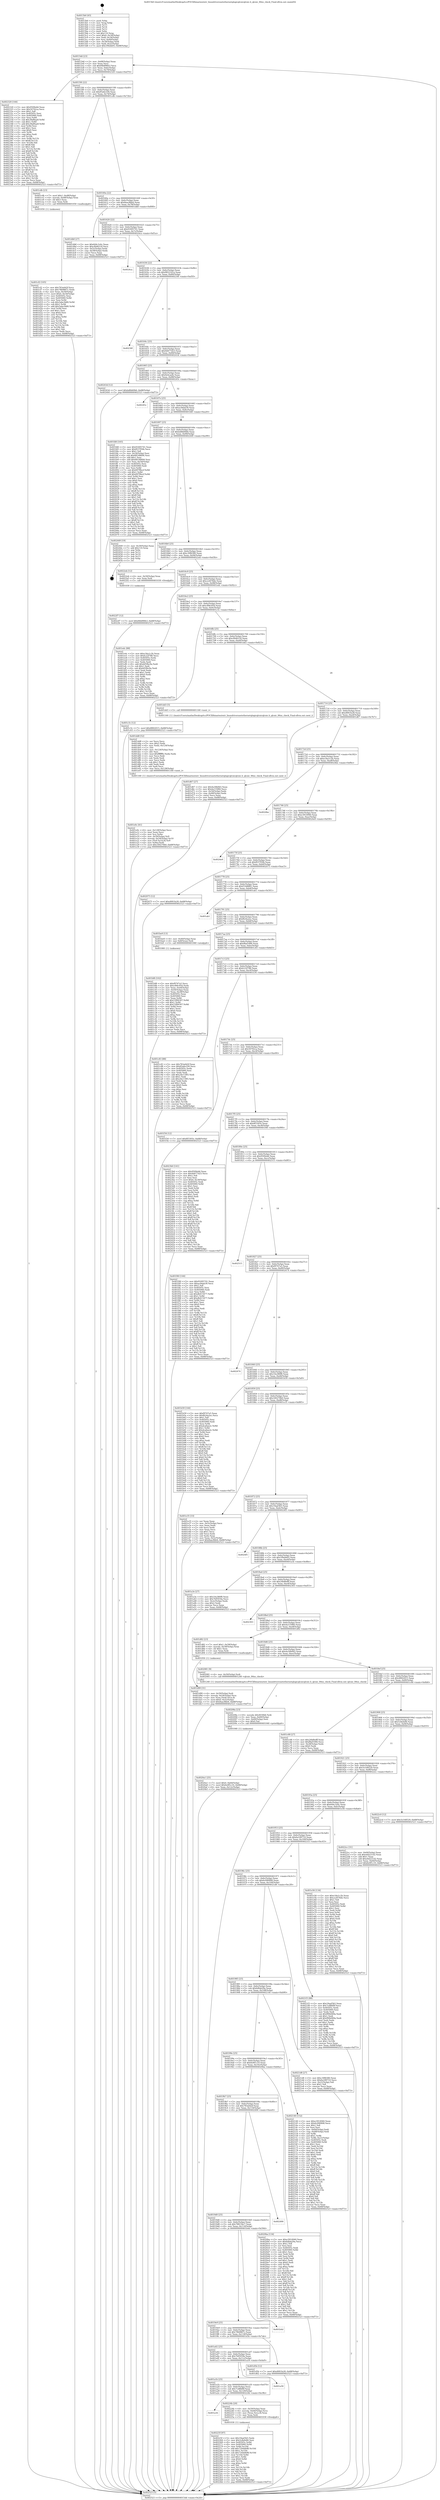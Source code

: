 digraph "0x4015b0" {
  label = "0x4015b0 (/mnt/c/Users/mathe/Desktop/tcc/POCII/binaries/extr_linuxdriversnetethernetqlogicqlcnicqlcnic.h_qlcnic_84xx_check_Final-ollvm.out::main(0))"
  labelloc = "t"
  node[shape=record]

  Entry [label="",width=0.3,height=0.3,shape=circle,fillcolor=black,style=filled]
  "0x4015dd" [label="{
     0x4015dd [23]\l
     | [instrs]\l
     &nbsp;&nbsp;0x4015dd \<+3\>: mov -0x68(%rbp),%eax\l
     &nbsp;&nbsp;0x4015e0 \<+2\>: mov %eax,%ecx\l
     &nbsp;&nbsp;0x4015e2 \<+6\>: sub $0x84b896b3,%ecx\l
     &nbsp;&nbsp;0x4015e8 \<+3\>: mov %eax,-0x6c(%rbp)\l
     &nbsp;&nbsp;0x4015eb \<+3\>: mov %ecx,-0x70(%rbp)\l
     &nbsp;&nbsp;0x4015ee \<+6\>: je 0000000000402320 \<main+0xd70\>\l
  }"]
  "0x402320" [label="{
     0x402320 [144]\l
     | [instrs]\l
     &nbsp;&nbsp;0x402320 \<+5\>: mov $0x9509eb6,%eax\l
     &nbsp;&nbsp;0x402325 \<+5\>: mov $0x50792ca,%ecx\l
     &nbsp;&nbsp;0x40232a \<+2\>: mov $0x1,%dl\l
     &nbsp;&nbsp;0x40232c \<+7\>: mov 0x40505c,%esi\l
     &nbsp;&nbsp;0x402333 \<+7\>: mov 0x405060,%edi\l
     &nbsp;&nbsp;0x40233a \<+3\>: mov %esi,%r8d\l
     &nbsp;&nbsp;0x40233d \<+7\>: sub $0x39af6aa9,%r8d\l
     &nbsp;&nbsp;0x402344 \<+4\>: sub $0x1,%r8d\l
     &nbsp;&nbsp;0x402348 \<+7\>: add $0x39af6aa9,%r8d\l
     &nbsp;&nbsp;0x40234f \<+4\>: imul %r8d,%esi\l
     &nbsp;&nbsp;0x402353 \<+3\>: and $0x1,%esi\l
     &nbsp;&nbsp;0x402356 \<+3\>: cmp $0x0,%esi\l
     &nbsp;&nbsp;0x402359 \<+4\>: sete %r9b\l
     &nbsp;&nbsp;0x40235d \<+3\>: cmp $0xa,%edi\l
     &nbsp;&nbsp;0x402360 \<+4\>: setl %r10b\l
     &nbsp;&nbsp;0x402364 \<+3\>: mov %r9b,%r11b\l
     &nbsp;&nbsp;0x402367 \<+4\>: xor $0xff,%r11b\l
     &nbsp;&nbsp;0x40236b \<+3\>: mov %r10b,%bl\l
     &nbsp;&nbsp;0x40236e \<+3\>: xor $0xff,%bl\l
     &nbsp;&nbsp;0x402371 \<+3\>: xor $0x1,%dl\l
     &nbsp;&nbsp;0x402374 \<+3\>: mov %r11b,%r14b\l
     &nbsp;&nbsp;0x402377 \<+4\>: and $0xff,%r14b\l
     &nbsp;&nbsp;0x40237b \<+3\>: and %dl,%r9b\l
     &nbsp;&nbsp;0x40237e \<+3\>: mov %bl,%r15b\l
     &nbsp;&nbsp;0x402381 \<+4\>: and $0xff,%r15b\l
     &nbsp;&nbsp;0x402385 \<+3\>: and %dl,%r10b\l
     &nbsp;&nbsp;0x402388 \<+3\>: or %r9b,%r14b\l
     &nbsp;&nbsp;0x40238b \<+3\>: or %r10b,%r15b\l
     &nbsp;&nbsp;0x40238e \<+3\>: xor %r15b,%r14b\l
     &nbsp;&nbsp;0x402391 \<+3\>: or %bl,%r11b\l
     &nbsp;&nbsp;0x402394 \<+4\>: xor $0xff,%r11b\l
     &nbsp;&nbsp;0x402398 \<+3\>: or $0x1,%dl\l
     &nbsp;&nbsp;0x40239b \<+3\>: and %dl,%r11b\l
     &nbsp;&nbsp;0x40239e \<+3\>: or %r11b,%r14b\l
     &nbsp;&nbsp;0x4023a1 \<+4\>: test $0x1,%r14b\l
     &nbsp;&nbsp;0x4023a5 \<+3\>: cmovne %ecx,%eax\l
     &nbsp;&nbsp;0x4023a8 \<+3\>: mov %eax,-0x68(%rbp)\l
     &nbsp;&nbsp;0x4023ab \<+5\>: jmp 0000000000402523 \<main+0xf73\>\l
  }"]
  "0x4015f4" [label="{
     0x4015f4 [22]\l
     | [instrs]\l
     &nbsp;&nbsp;0x4015f4 \<+5\>: jmp 00000000004015f9 \<main+0x49\>\l
     &nbsp;&nbsp;0x4015f9 \<+3\>: mov -0x6c(%rbp),%eax\l
     &nbsp;&nbsp;0x4015fc \<+5\>: sub $0x85a6e104,%eax\l
     &nbsp;&nbsp;0x401601 \<+3\>: mov %eax,-0x74(%rbp)\l
     &nbsp;&nbsp;0x401604 \<+6\>: je 0000000000401cdb \<main+0x72b\>\l
  }"]
  Exit [label="",width=0.3,height=0.3,shape=circle,fillcolor=black,style=filled,peripheries=2]
  "0x401cdb" [label="{
     0x401cdb [23]\l
     | [instrs]\l
     &nbsp;&nbsp;0x401cdb \<+7\>: movl $0x1,-0x48(%rbp)\l
     &nbsp;&nbsp;0x401ce2 \<+4\>: movslq -0x48(%rbp),%rax\l
     &nbsp;&nbsp;0x401ce6 \<+4\>: shl $0x3,%rax\l
     &nbsp;&nbsp;0x401cea \<+3\>: mov %rax,%rdi\l
     &nbsp;&nbsp;0x401ced \<+5\>: call 0000000000401050 \<malloc@plt\>\l
     | [calls]\l
     &nbsp;&nbsp;0x401050 \{1\} (unknown)\l
  }"]
  "0x40160a" [label="{
     0x40160a [22]\l
     | [instrs]\l
     &nbsp;&nbsp;0x40160a \<+5\>: jmp 000000000040160f \<main+0x5f\>\l
     &nbsp;&nbsp;0x40160f \<+3\>: mov -0x6c(%rbp),%eax\l
     &nbsp;&nbsp;0x401612 \<+5\>: sub $0x8aac8bb4,%eax\l
     &nbsp;&nbsp;0x401617 \<+3\>: mov %eax,-0x78(%rbp)\l
     &nbsp;&nbsp;0x40161a \<+6\>: je 0000000000401db8 \<main+0x808\>\l
  }"]
  "0x4022f7" [label="{
     0x4022f7 [12]\l
     | [instrs]\l
     &nbsp;&nbsp;0x4022f7 \<+7\>: movl $0x84b896b3,-0x68(%rbp)\l
     &nbsp;&nbsp;0x4022fe \<+5\>: jmp 0000000000402523 \<main+0xf73\>\l
  }"]
  "0x401db8" [label="{
     0x401db8 [27]\l
     | [instrs]\l
     &nbsp;&nbsp;0x401db8 \<+5\>: mov $0x644c3c6c,%eax\l
     &nbsp;&nbsp;0x401dbd \<+5\>: mov $0xcfb46218,%ecx\l
     &nbsp;&nbsp;0x401dc2 \<+3\>: mov -0x5c(%rbp),%edx\l
     &nbsp;&nbsp;0x401dc5 \<+3\>: cmp -0x58(%rbp),%edx\l
     &nbsp;&nbsp;0x401dc8 \<+3\>: cmovl %ecx,%eax\l
     &nbsp;&nbsp;0x401dcb \<+3\>: mov %eax,-0x68(%rbp)\l
     &nbsp;&nbsp;0x401dce \<+5\>: jmp 0000000000402523 \<main+0xf73\>\l
  }"]
  "0x401620" [label="{
     0x401620 [22]\l
     | [instrs]\l
     &nbsp;&nbsp;0x401620 \<+5\>: jmp 0000000000401625 \<main+0x75\>\l
     &nbsp;&nbsp;0x401625 \<+3\>: mov -0x6c(%rbp),%eax\l
     &nbsp;&nbsp;0x401628 \<+5\>: sub $0x91695741,%eax\l
     &nbsp;&nbsp;0x40162d \<+3\>: mov %eax,-0x7c(%rbp)\l
     &nbsp;&nbsp;0x401630 \<+6\>: je 00000000004024ca \<main+0xf1a\>\l
  }"]
  "0x40225f" [label="{
     0x40225f [97]\l
     | [instrs]\l
     &nbsp;&nbsp;0x40225f \<+5\>: mov $0x19aaf3b5,%edx\l
     &nbsp;&nbsp;0x402264 \<+5\>: mov $0x5c8efe84,%esi\l
     &nbsp;&nbsp;0x402269 \<+8\>: mov 0x40505c,%r8d\l
     &nbsp;&nbsp;0x402271 \<+8\>: mov 0x405060,%r9d\l
     &nbsp;&nbsp;0x402279 \<+3\>: mov %r8d,%r10d\l
     &nbsp;&nbsp;0x40227c \<+7\>: add $0x7244db98,%r10d\l
     &nbsp;&nbsp;0x402283 \<+4\>: sub $0x1,%r10d\l
     &nbsp;&nbsp;0x402287 \<+7\>: sub $0x7244db98,%r10d\l
     &nbsp;&nbsp;0x40228e \<+4\>: imul %r10d,%r8d\l
     &nbsp;&nbsp;0x402292 \<+4\>: and $0x1,%r8d\l
     &nbsp;&nbsp;0x402296 \<+4\>: cmp $0x0,%r8d\l
     &nbsp;&nbsp;0x40229a \<+4\>: sete %r11b\l
     &nbsp;&nbsp;0x40229e \<+4\>: cmp $0xa,%r9d\l
     &nbsp;&nbsp;0x4022a2 \<+3\>: setl %bl\l
     &nbsp;&nbsp;0x4022a5 \<+3\>: mov %r11b,%r14b\l
     &nbsp;&nbsp;0x4022a8 \<+3\>: and %bl,%r14b\l
     &nbsp;&nbsp;0x4022ab \<+3\>: xor %bl,%r11b\l
     &nbsp;&nbsp;0x4022ae \<+3\>: or %r11b,%r14b\l
     &nbsp;&nbsp;0x4022b1 \<+4\>: test $0x1,%r14b\l
     &nbsp;&nbsp;0x4022b5 \<+3\>: cmovne %esi,%edx\l
     &nbsp;&nbsp;0x4022b8 \<+3\>: mov %edx,-0x68(%rbp)\l
     &nbsp;&nbsp;0x4022bb \<+5\>: jmp 0000000000402523 \<main+0xf73\>\l
  }"]
  "0x4024ca" [label="{
     0x4024ca\l
  }", style=dashed]
  "0x401636" [label="{
     0x401636 [22]\l
     | [instrs]\l
     &nbsp;&nbsp;0x401636 \<+5\>: jmp 000000000040163b \<main+0x8b\>\l
     &nbsp;&nbsp;0x40163b \<+3\>: mov -0x6c(%rbp),%eax\l
     &nbsp;&nbsp;0x40163e \<+5\>: sub $0x9822161a,%eax\l
     &nbsp;&nbsp;0x401643 \<+3\>: mov %eax,-0x80(%rbp)\l
     &nbsp;&nbsp;0x401646 \<+6\>: je 000000000040230f \<main+0xd5f\>\l
  }"]
  "0x401a34" [label="{
     0x401a34\l
  }", style=dashed]
  "0x40230f" [label="{
     0x40230f\l
  }", style=dashed]
  "0x40164c" [label="{
     0x40164c [25]\l
     | [instrs]\l
     &nbsp;&nbsp;0x40164c \<+5\>: jmp 0000000000401651 \<main+0xa1\>\l
     &nbsp;&nbsp;0x401651 \<+3\>: mov -0x6c(%rbp),%eax\l
     &nbsp;&nbsp;0x401654 \<+5\>: sub $0x9d477d23,%eax\l
     &nbsp;&nbsp;0x401659 \<+6\>: mov %eax,-0x84(%rbp)\l
     &nbsp;&nbsp;0x40165f \<+6\>: je 000000000040243d \<main+0xe8d\>\l
  }"]
  "0x40224b" [label="{
     0x40224b [20]\l
     | [instrs]\l
     &nbsp;&nbsp;0x40224b \<+4\>: mov -0x50(%rbp),%rax\l
     &nbsp;&nbsp;0x40224f \<+4\>: movslq -0x64(%rbp),%rcx\l
     &nbsp;&nbsp;0x402253 \<+4\>: mov (%rax,%rcx,8),%rax\l
     &nbsp;&nbsp;0x402257 \<+3\>: mov %rax,%rdi\l
     &nbsp;&nbsp;0x40225a \<+5\>: call 0000000000401030 \<free@plt\>\l
     | [calls]\l
     &nbsp;&nbsp;0x401030 \{1\} (unknown)\l
  }"]
  "0x40243d" [label="{
     0x40243d [12]\l
     | [instrs]\l
     &nbsp;&nbsp;0x40243d \<+7\>: movl $0xbd6b60b6,-0x68(%rbp)\l
     &nbsp;&nbsp;0x402444 \<+5\>: jmp 0000000000402523 \<main+0xf73\>\l
  }"]
  "0x401665" [label="{
     0x401665 [25]\l
     | [instrs]\l
     &nbsp;&nbsp;0x401665 \<+5\>: jmp 000000000040166a \<main+0xba\>\l
     &nbsp;&nbsp;0x40166a \<+3\>: mov -0x6c(%rbp),%eax\l
     &nbsp;&nbsp;0x40166d \<+5\>: sub $0x9e4caefe,%eax\l
     &nbsp;&nbsp;0x401672 \<+6\>: mov %eax,-0x88(%rbp)\l
     &nbsp;&nbsp;0x401678 \<+6\>: je 000000000040245c \<main+0xeac\>\l
  }"]
  "0x401a1b" [label="{
     0x401a1b [25]\l
     | [instrs]\l
     &nbsp;&nbsp;0x401a1b \<+5\>: jmp 0000000000401a20 \<main+0x470\>\l
     &nbsp;&nbsp;0x401a20 \<+3\>: mov -0x6c(%rbp),%eax\l
     &nbsp;&nbsp;0x401a23 \<+5\>: sub $0x7cd8bf0f,%eax\l
     &nbsp;&nbsp;0x401a28 \<+6\>: mov %eax,-0x120(%rbp)\l
     &nbsp;&nbsp;0x401a2e \<+6\>: je 000000000040224b \<main+0xc9b\>\l
  }"]
  "0x40245c" [label="{
     0x40245c\l
  }", style=dashed]
  "0x40167e" [label="{
     0x40167e [25]\l
     | [instrs]\l
     &nbsp;&nbsp;0x40167e \<+5\>: jmp 0000000000401683 \<main+0xd3\>\l
     &nbsp;&nbsp;0x401683 \<+3\>: mov -0x6c(%rbp),%eax\l
     &nbsp;&nbsp;0x401686 \<+5\>: sub $0xac9dab39,%eax\l
     &nbsp;&nbsp;0x40168b \<+6\>: mov %eax,-0x8c(%rbp)\l
     &nbsp;&nbsp;0x401691 \<+6\>: je 0000000000401fd0 \<main+0xa20\>\l
  }"]
  "0x401a59" [label="{
     0x401a59\l
  }", style=dashed]
  "0x401fd0" [label="{
     0x401fd0 [165]\l
     | [instrs]\l
     &nbsp;&nbsp;0x401fd0 \<+5\>: mov $0x91695741,%eax\l
     &nbsp;&nbsp;0x401fd5 \<+5\>: mov $0xf037f50b,%ecx\l
     &nbsp;&nbsp;0x401fda \<+2\>: mov $0x1,%dl\l
     &nbsp;&nbsp;0x401fdc \<+3\>: mov -0x54(%rbp),%esi\l
     &nbsp;&nbsp;0x401fdf \<+6\>: sub $0x68148694,%esi\l
     &nbsp;&nbsp;0x401fe5 \<+3\>: add $0x1,%esi\l
     &nbsp;&nbsp;0x401fe8 \<+6\>: add $0x68148694,%esi\l
     &nbsp;&nbsp;0x401fee \<+3\>: mov %esi,-0x54(%rbp)\l
     &nbsp;&nbsp;0x401ff1 \<+7\>: mov 0x40505c,%esi\l
     &nbsp;&nbsp;0x401ff8 \<+7\>: mov 0x405060,%edi\l
     &nbsp;&nbsp;0x401fff \<+3\>: mov %esi,%r8d\l
     &nbsp;&nbsp;0x402002 \<+7\>: sub $0x697f8ecf,%r8d\l
     &nbsp;&nbsp;0x402009 \<+4\>: sub $0x1,%r8d\l
     &nbsp;&nbsp;0x40200d \<+7\>: add $0x697f8ecf,%r8d\l
     &nbsp;&nbsp;0x402014 \<+4\>: imul %r8d,%esi\l
     &nbsp;&nbsp;0x402018 \<+3\>: and $0x1,%esi\l
     &nbsp;&nbsp;0x40201b \<+3\>: cmp $0x0,%esi\l
     &nbsp;&nbsp;0x40201e \<+4\>: sete %r9b\l
     &nbsp;&nbsp;0x402022 \<+3\>: cmp $0xa,%edi\l
     &nbsp;&nbsp;0x402025 \<+4\>: setl %r10b\l
     &nbsp;&nbsp;0x402029 \<+3\>: mov %r9b,%r11b\l
     &nbsp;&nbsp;0x40202c \<+4\>: xor $0xff,%r11b\l
     &nbsp;&nbsp;0x402030 \<+3\>: mov %r10b,%bl\l
     &nbsp;&nbsp;0x402033 \<+3\>: xor $0xff,%bl\l
     &nbsp;&nbsp;0x402036 \<+3\>: xor $0x1,%dl\l
     &nbsp;&nbsp;0x402039 \<+3\>: mov %r11b,%r14b\l
     &nbsp;&nbsp;0x40203c \<+4\>: and $0xff,%r14b\l
     &nbsp;&nbsp;0x402040 \<+3\>: and %dl,%r9b\l
     &nbsp;&nbsp;0x402043 \<+3\>: mov %bl,%r15b\l
     &nbsp;&nbsp;0x402046 \<+4\>: and $0xff,%r15b\l
     &nbsp;&nbsp;0x40204a \<+3\>: and %dl,%r10b\l
     &nbsp;&nbsp;0x40204d \<+3\>: or %r9b,%r14b\l
     &nbsp;&nbsp;0x402050 \<+3\>: or %r10b,%r15b\l
     &nbsp;&nbsp;0x402053 \<+3\>: xor %r15b,%r14b\l
     &nbsp;&nbsp;0x402056 \<+3\>: or %bl,%r11b\l
     &nbsp;&nbsp;0x402059 \<+4\>: xor $0xff,%r11b\l
     &nbsp;&nbsp;0x40205d \<+3\>: or $0x1,%dl\l
     &nbsp;&nbsp;0x402060 \<+3\>: and %dl,%r11b\l
     &nbsp;&nbsp;0x402063 \<+3\>: or %r11b,%r14b\l
     &nbsp;&nbsp;0x402066 \<+4\>: test $0x1,%r14b\l
     &nbsp;&nbsp;0x40206a \<+3\>: cmovne %ecx,%eax\l
     &nbsp;&nbsp;0x40206d \<+3\>: mov %eax,-0x68(%rbp)\l
     &nbsp;&nbsp;0x402070 \<+5\>: jmp 0000000000402523 \<main+0xf73\>\l
  }"]
  "0x401697" [label="{
     0x401697 [25]\l
     | [instrs]\l
     &nbsp;&nbsp;0x401697 \<+5\>: jmp 000000000040169c \<main+0xec\>\l
     &nbsp;&nbsp;0x40169c \<+3\>: mov -0x6c(%rbp),%eax\l
     &nbsp;&nbsp;0x40169f \<+5\>: sub $0xbd6b60b6,%eax\l
     &nbsp;&nbsp;0x4016a4 \<+6\>: mov %eax,-0x90(%rbp)\l
     &nbsp;&nbsp;0x4016aa \<+6\>: je 0000000000402449 \<main+0xe99\>\l
  }"]
  "0x4020a1" [label="{
     0x4020a1 [25]\l
     | [instrs]\l
     &nbsp;&nbsp;0x4020a1 \<+7\>: movl $0x0,-0x64(%rbp)\l
     &nbsp;&nbsp;0x4020a8 \<+7\>: movl $0x6e9f1c10,-0x68(%rbp)\l
     &nbsp;&nbsp;0x4020af \<+6\>: mov %eax,-0x12c(%rbp)\l
     &nbsp;&nbsp;0x4020b5 \<+5\>: jmp 0000000000402523 \<main+0xf73\>\l
  }"]
  "0x402449" [label="{
     0x402449 [19]\l
     | [instrs]\l
     &nbsp;&nbsp;0x402449 \<+3\>: mov -0x30(%rbp),%eax\l
     &nbsp;&nbsp;0x40244c \<+7\>: add $0x110,%rsp\l
     &nbsp;&nbsp;0x402453 \<+1\>: pop %rbx\l
     &nbsp;&nbsp;0x402454 \<+2\>: pop %r12\l
     &nbsp;&nbsp;0x402456 \<+2\>: pop %r14\l
     &nbsp;&nbsp;0x402458 \<+2\>: pop %r15\l
     &nbsp;&nbsp;0x40245a \<+1\>: pop %rbp\l
     &nbsp;&nbsp;0x40245b \<+1\>: ret\l
  }"]
  "0x4016b0" [label="{
     0x4016b0 [25]\l
     | [instrs]\l
     &nbsp;&nbsp;0x4016b0 \<+5\>: jmp 00000000004016b5 \<main+0x105\>\l
     &nbsp;&nbsp;0x4016b5 \<+3\>: mov -0x6c(%rbp),%eax\l
     &nbsp;&nbsp;0x4016b8 \<+5\>: sub $0xc30fb580,%eax\l
     &nbsp;&nbsp;0x4016bd \<+6\>: mov %eax,-0x94(%rbp)\l
     &nbsp;&nbsp;0x4016c3 \<+6\>: je 00000000004022eb \<main+0xd3b\>\l
  }"]
  "0x40208a" [label="{
     0x40208a [23]\l
     | [instrs]\l
     &nbsp;&nbsp;0x40208a \<+10\>: movabs $0x4030b6,%rdi\l
     &nbsp;&nbsp;0x402094 \<+3\>: mov %eax,-0x60(%rbp)\l
     &nbsp;&nbsp;0x402097 \<+3\>: mov -0x60(%rbp),%esi\l
     &nbsp;&nbsp;0x40209a \<+2\>: mov $0x0,%al\l
     &nbsp;&nbsp;0x40209c \<+5\>: call 0000000000401040 \<printf@plt\>\l
     | [calls]\l
     &nbsp;&nbsp;0x401040 \{1\} (unknown)\l
  }"]
  "0x4022eb" [label="{
     0x4022eb [12]\l
     | [instrs]\l
     &nbsp;&nbsp;0x4022eb \<+4\>: mov -0x50(%rbp),%rax\l
     &nbsp;&nbsp;0x4022ef \<+3\>: mov %rax,%rdi\l
     &nbsp;&nbsp;0x4022f2 \<+5\>: call 0000000000401030 \<free@plt\>\l
     | [calls]\l
     &nbsp;&nbsp;0x401030 \{1\} (unknown)\l
  }"]
  "0x4016c9" [label="{
     0x4016c9 [25]\l
     | [instrs]\l
     &nbsp;&nbsp;0x4016c9 \<+5\>: jmp 00000000004016ce \<main+0x11e\>\l
     &nbsp;&nbsp;0x4016ce \<+3\>: mov -0x6c(%rbp),%eax\l
     &nbsp;&nbsp;0x4016d1 \<+5\>: sub $0xce2676de,%eax\l
     &nbsp;&nbsp;0x4016d6 \<+6\>: mov %eax,-0x98(%rbp)\l
     &nbsp;&nbsp;0x4016dc \<+6\>: je 0000000000401edc \<main+0x92c\>\l
  }"]
  "0x401e0c" [label="{
     0x401e0c [41]\l
     | [instrs]\l
     &nbsp;&nbsp;0x401e0c \<+6\>: mov -0x128(%rbp),%ecx\l
     &nbsp;&nbsp;0x401e12 \<+3\>: imul %eax,%ecx\l
     &nbsp;&nbsp;0x401e15 \<+4\>: mov %cx,%r8w\l
     &nbsp;&nbsp;0x401e19 \<+4\>: mov -0x50(%rbp),%r9\l
     &nbsp;&nbsp;0x401e1d \<+4\>: movslq -0x54(%rbp),%r10\l
     &nbsp;&nbsp;0x401e21 \<+4\>: mov (%r9,%r10,8),%r9\l
     &nbsp;&nbsp;0x401e25 \<+4\>: mov %r8w,(%r9)\l
     &nbsp;&nbsp;0x401e29 \<+7\>: movl $0x160270b0,-0x68(%rbp)\l
     &nbsp;&nbsp;0x401e30 \<+5\>: jmp 0000000000402523 \<main+0xf73\>\l
  }"]
  "0x401edc" [label="{
     0x401edc [88]\l
     | [instrs]\l
     &nbsp;&nbsp;0x401edc \<+5\>: mov $0xe34a1c2b,%eax\l
     &nbsp;&nbsp;0x401ee1 \<+5\>: mov $0xfc22f786,%ecx\l
     &nbsp;&nbsp;0x401ee6 \<+7\>: mov 0x40505c,%edx\l
     &nbsp;&nbsp;0x401eed \<+7\>: mov 0x405060,%esi\l
     &nbsp;&nbsp;0x401ef4 \<+2\>: mov %edx,%edi\l
     &nbsp;&nbsp;0x401ef6 \<+6\>: add $0xb05fbc9a,%edi\l
     &nbsp;&nbsp;0x401efc \<+3\>: sub $0x1,%edi\l
     &nbsp;&nbsp;0x401eff \<+6\>: sub $0xb05fbc9a,%edi\l
     &nbsp;&nbsp;0x401f05 \<+3\>: imul %edi,%edx\l
     &nbsp;&nbsp;0x401f08 \<+3\>: and $0x1,%edx\l
     &nbsp;&nbsp;0x401f0b \<+3\>: cmp $0x0,%edx\l
     &nbsp;&nbsp;0x401f0e \<+4\>: sete %r8b\l
     &nbsp;&nbsp;0x401f12 \<+3\>: cmp $0xa,%esi\l
     &nbsp;&nbsp;0x401f15 \<+4\>: setl %r9b\l
     &nbsp;&nbsp;0x401f19 \<+3\>: mov %r8b,%r10b\l
     &nbsp;&nbsp;0x401f1c \<+3\>: and %r9b,%r10b\l
     &nbsp;&nbsp;0x401f1f \<+3\>: xor %r9b,%r8b\l
     &nbsp;&nbsp;0x401f22 \<+3\>: or %r8b,%r10b\l
     &nbsp;&nbsp;0x401f25 \<+4\>: test $0x1,%r10b\l
     &nbsp;&nbsp;0x401f29 \<+3\>: cmovne %ecx,%eax\l
     &nbsp;&nbsp;0x401f2c \<+3\>: mov %eax,-0x68(%rbp)\l
     &nbsp;&nbsp;0x401f2f \<+5\>: jmp 0000000000402523 \<main+0xf73\>\l
  }"]
  "0x4016e2" [label="{
     0x4016e2 [25]\l
     | [instrs]\l
     &nbsp;&nbsp;0x4016e2 \<+5\>: jmp 00000000004016e7 \<main+0x137\>\l
     &nbsp;&nbsp;0x4016e7 \<+3\>: mov -0x6c(%rbp),%eax\l
     &nbsp;&nbsp;0x4016ea \<+5\>: sub $0xcf06c95d,%eax\l
     &nbsp;&nbsp;0x4016ef \<+6\>: mov %eax,-0x9c(%rbp)\l
     &nbsp;&nbsp;0x4016f5 \<+6\>: je 0000000000401c5c \<main+0x6ac\>\l
  }"]
  "0x401dd8" [label="{
     0x401dd8 [52]\l
     | [instrs]\l
     &nbsp;&nbsp;0x401dd8 \<+2\>: xor %ecx,%ecx\l
     &nbsp;&nbsp;0x401dda \<+5\>: mov $0x2,%edx\l
     &nbsp;&nbsp;0x401ddf \<+6\>: mov %edx,-0x124(%rbp)\l
     &nbsp;&nbsp;0x401de5 \<+1\>: cltd\l
     &nbsp;&nbsp;0x401de6 \<+6\>: mov -0x124(%rbp),%esi\l
     &nbsp;&nbsp;0x401dec \<+2\>: idiv %esi\l
     &nbsp;&nbsp;0x401dee \<+6\>: imul $0xfffffffe,%edx,%edx\l
     &nbsp;&nbsp;0x401df4 \<+2\>: mov %ecx,%edi\l
     &nbsp;&nbsp;0x401df6 \<+2\>: sub %edx,%edi\l
     &nbsp;&nbsp;0x401df8 \<+2\>: mov %ecx,%edx\l
     &nbsp;&nbsp;0x401dfa \<+3\>: sub $0x1,%edx\l
     &nbsp;&nbsp;0x401dfd \<+2\>: add %edx,%edi\l
     &nbsp;&nbsp;0x401dff \<+2\>: sub %edi,%ecx\l
     &nbsp;&nbsp;0x401e01 \<+6\>: mov %ecx,-0x128(%rbp)\l
     &nbsp;&nbsp;0x401e07 \<+5\>: call 0000000000401160 \<next_i\>\l
     | [calls]\l
     &nbsp;&nbsp;0x401160 \{1\} (/mnt/c/Users/mathe/Desktop/tcc/POCII/binaries/extr_linuxdriversnetethernetqlogicqlcnicqlcnic.h_qlcnic_84xx_check_Final-ollvm.out::next_i)\l
  }"]
  "0x401c5c" [label="{
     0x401c5c [12]\l
     | [instrs]\l
     &nbsp;&nbsp;0x401c5c \<+7\>: movl $0x4f602015,-0x68(%rbp)\l
     &nbsp;&nbsp;0x401c63 \<+5\>: jmp 0000000000402523 \<main+0xf73\>\l
  }"]
  "0x4016fb" [label="{
     0x4016fb [25]\l
     | [instrs]\l
     &nbsp;&nbsp;0x4016fb \<+5\>: jmp 0000000000401700 \<main+0x150\>\l
     &nbsp;&nbsp;0x401700 \<+3\>: mov -0x6c(%rbp),%eax\l
     &nbsp;&nbsp;0x401703 \<+5\>: sub $0xcfb46218,%eax\l
     &nbsp;&nbsp;0x401708 \<+6\>: mov %eax,-0xa0(%rbp)\l
     &nbsp;&nbsp;0x40170e \<+6\>: je 0000000000401dd3 \<main+0x823\>\l
  }"]
  "0x401d99" [label="{
     0x401d99 [31]\l
     | [instrs]\l
     &nbsp;&nbsp;0x401d99 \<+4\>: mov -0x50(%rbp),%rdi\l
     &nbsp;&nbsp;0x401d9d \<+4\>: movslq -0x54(%rbp),%rcx\l
     &nbsp;&nbsp;0x401da1 \<+4\>: mov %rax,(%rdi,%rcx,8)\l
     &nbsp;&nbsp;0x401da5 \<+7\>: movl $0x0,-0x5c(%rbp)\l
     &nbsp;&nbsp;0x401dac \<+7\>: movl $0x8aac8bb4,-0x68(%rbp)\l
     &nbsp;&nbsp;0x401db3 \<+5\>: jmp 0000000000402523 \<main+0xf73\>\l
  }"]
  "0x401dd3" [label="{
     0x401dd3 [5]\l
     | [instrs]\l
     &nbsp;&nbsp;0x401dd3 \<+5\>: call 0000000000401160 \<next_i\>\l
     | [calls]\l
     &nbsp;&nbsp;0x401160 \{1\} (/mnt/c/Users/mathe/Desktop/tcc/POCII/binaries/extr_linuxdriversnetethernetqlogicqlcnicqlcnic.h_qlcnic_84xx_check_Final-ollvm.out::next_i)\l
  }"]
  "0x401714" [label="{
     0x401714 [25]\l
     | [instrs]\l
     &nbsp;&nbsp;0x401714 \<+5\>: jmp 0000000000401719 \<main+0x169\>\l
     &nbsp;&nbsp;0x401719 \<+3\>: mov -0x6c(%rbp),%eax\l
     &nbsp;&nbsp;0x40171c \<+5\>: sub $0xd081fa28,%eax\l
     &nbsp;&nbsp;0x401721 \<+6\>: mov %eax,-0xa4(%rbp)\l
     &nbsp;&nbsp;0x401727 \<+6\>: je 0000000000401d67 \<main+0x7b7\>\l
  }"]
  "0x401a02" [label="{
     0x401a02 [25]\l
     | [instrs]\l
     &nbsp;&nbsp;0x401a02 \<+5\>: jmp 0000000000401a07 \<main+0x457\>\l
     &nbsp;&nbsp;0x401a07 \<+3\>: mov -0x6c(%rbp),%eax\l
     &nbsp;&nbsp;0x401a0a \<+5\>: sub $0x7b95f18a,%eax\l
     &nbsp;&nbsp;0x401a0f \<+6\>: mov %eax,-0x11c(%rbp)\l
     &nbsp;&nbsp;0x401a15 \<+6\>: je 0000000000401a59 \<main+0x4a9\>\l
  }"]
  "0x401d67" [label="{
     0x401d67 [27]\l
     | [instrs]\l
     &nbsp;&nbsp;0x401d67 \<+5\>: mov $0x4a30b0b5,%eax\l
     &nbsp;&nbsp;0x401d6c \<+5\>: mov $0x4a155f60,%ecx\l
     &nbsp;&nbsp;0x401d71 \<+3\>: mov -0x54(%rbp),%edx\l
     &nbsp;&nbsp;0x401d74 \<+3\>: cmp -0x48(%rbp),%edx\l
     &nbsp;&nbsp;0x401d77 \<+3\>: cmovl %ecx,%eax\l
     &nbsp;&nbsp;0x401d7a \<+3\>: mov %eax,-0x68(%rbp)\l
     &nbsp;&nbsp;0x401d7d \<+5\>: jmp 0000000000402523 \<main+0xf73\>\l
  }"]
  "0x40172d" [label="{
     0x40172d [25]\l
     | [instrs]\l
     &nbsp;&nbsp;0x40172d \<+5\>: jmp 0000000000401732 \<main+0x182\>\l
     &nbsp;&nbsp;0x401732 \<+3\>: mov -0x6c(%rbp),%eax\l
     &nbsp;&nbsp;0x401735 \<+5\>: sub $0xe34a1c2b,%eax\l
     &nbsp;&nbsp;0x40173a \<+6\>: mov %eax,-0xa8(%rbp)\l
     &nbsp;&nbsp;0x401740 \<+6\>: je 00000000004024be \<main+0xf0e\>\l
  }"]
  "0x401d5b" [label="{
     0x401d5b [12]\l
     | [instrs]\l
     &nbsp;&nbsp;0x401d5b \<+7\>: movl $0xd081fa28,-0x68(%rbp)\l
     &nbsp;&nbsp;0x401d62 \<+5\>: jmp 0000000000402523 \<main+0xf73\>\l
  }"]
  "0x4024be" [label="{
     0x4024be\l
  }", style=dashed]
  "0x401746" [label="{
     0x401746 [25]\l
     | [instrs]\l
     &nbsp;&nbsp;0x401746 \<+5\>: jmp 000000000040174b \<main+0x19b\>\l
     &nbsp;&nbsp;0x40174b \<+3\>: mov -0x6c(%rbp),%eax\l
     &nbsp;&nbsp;0x40174e \<+5\>: sub $0xe3914940,%eax\l
     &nbsp;&nbsp;0x401753 \<+6\>: mov %eax,-0xac(%rbp)\l
     &nbsp;&nbsp;0x401759 \<+6\>: je 00000000004024e9 \<main+0xf39\>\l
  }"]
  "0x4019e9" [label="{
     0x4019e9 [25]\l
     | [instrs]\l
     &nbsp;&nbsp;0x4019e9 \<+5\>: jmp 00000000004019ee \<main+0x43e\>\l
     &nbsp;&nbsp;0x4019ee \<+3\>: mov -0x6c(%rbp),%eax\l
     &nbsp;&nbsp;0x4019f1 \<+5\>: sub $0x78b9867c,%eax\l
     &nbsp;&nbsp;0x4019f6 \<+6\>: mov %eax,-0x118(%rbp)\l
     &nbsp;&nbsp;0x4019fc \<+6\>: je 0000000000401d5b \<main+0x7ab\>\l
  }"]
  "0x4024e9" [label="{
     0x4024e9\l
  }", style=dashed]
  "0x40175f" [label="{
     0x40175f [25]\l
     | [instrs]\l
     &nbsp;&nbsp;0x40175f \<+5\>: jmp 0000000000401764 \<main+0x1b4\>\l
     &nbsp;&nbsp;0x401764 \<+3\>: mov -0x6c(%rbp),%eax\l
     &nbsp;&nbsp;0x401767 \<+5\>: sub $0xf037f50b,%eax\l
     &nbsp;&nbsp;0x40176c \<+6\>: mov %eax,-0xb0(%rbp)\l
     &nbsp;&nbsp;0x401772 \<+6\>: je 0000000000402075 \<main+0xac5\>\l
  }"]
  "0x401b4d" [label="{
     0x401b4d\l
  }", style=dashed]
  "0x402075" [label="{
     0x402075 [12]\l
     | [instrs]\l
     &nbsp;&nbsp;0x402075 \<+7\>: movl $0xd081fa28,-0x68(%rbp)\l
     &nbsp;&nbsp;0x40207c \<+5\>: jmp 0000000000402523 \<main+0xf73\>\l
  }"]
  "0x401778" [label="{
     0x401778 [25]\l
     | [instrs]\l
     &nbsp;&nbsp;0x401778 \<+5\>: jmp 000000000040177d \<main+0x1cd\>\l
     &nbsp;&nbsp;0x40177d \<+3\>: mov -0x6c(%rbp),%eax\l
     &nbsp;&nbsp;0x401780 \<+5\>: sub $0xf33d8881,%eax\l
     &nbsp;&nbsp;0x401785 \<+6\>: mov %eax,-0xb4(%rbp)\l
     &nbsp;&nbsp;0x40178b \<+6\>: je 0000000000401ab1 \<main+0x501\>\l
  }"]
  "0x4019d0" [label="{
     0x4019d0 [25]\l
     | [instrs]\l
     &nbsp;&nbsp;0x4019d0 \<+5\>: jmp 00000000004019d5 \<main+0x425\>\l
     &nbsp;&nbsp;0x4019d5 \<+3\>: mov -0x6c(%rbp),%eax\l
     &nbsp;&nbsp;0x4019d8 \<+5\>: sub $0x78815bc7,%eax\l
     &nbsp;&nbsp;0x4019dd \<+6\>: mov %eax,-0x114(%rbp)\l
     &nbsp;&nbsp;0x4019e3 \<+6\>: je 0000000000401b4d \<main+0x59d\>\l
  }"]
  "0x401ab1" [label="{
     0x401ab1\l
  }", style=dashed]
  "0x401791" [label="{
     0x401791 [25]\l
     | [instrs]\l
     &nbsp;&nbsp;0x401791 \<+5\>: jmp 0000000000401796 \<main+0x1e6\>\l
     &nbsp;&nbsp;0x401796 \<+3\>: mov -0x6c(%rbp),%eax\l
     &nbsp;&nbsp;0x401799 \<+5\>: sub $0xf624a2ec,%eax\l
     &nbsp;&nbsp;0x40179e \<+6\>: mov %eax,-0xb8(%rbp)\l
     &nbsp;&nbsp;0x4017a4 \<+6\>: je 0000000000401be9 \<main+0x639\>\l
  }"]
  "0x402490" [label="{
     0x402490\l
  }", style=dashed]
  "0x401be9" [label="{
     0x401be9 [13]\l
     | [instrs]\l
     &nbsp;&nbsp;0x401be9 \<+4\>: mov -0x40(%rbp),%rax\l
     &nbsp;&nbsp;0x401bed \<+4\>: mov 0x8(%rax),%rdi\l
     &nbsp;&nbsp;0x401bf1 \<+5\>: call 0000000000401060 \<atoi@plt\>\l
     | [calls]\l
     &nbsp;&nbsp;0x401060 \{1\} (unknown)\l
  }"]
  "0x4017aa" [label="{
     0x4017aa [25]\l
     | [instrs]\l
     &nbsp;&nbsp;0x4017aa \<+5\>: jmp 00000000004017af \<main+0x1ff\>\l
     &nbsp;&nbsp;0x4017af \<+3\>: mov -0x6c(%rbp),%eax\l
     &nbsp;&nbsp;0x4017b2 \<+5\>: sub $0xf8af1066,%eax\l
     &nbsp;&nbsp;0x4017b7 \<+6\>: mov %eax,-0xbc(%rbp)\l
     &nbsp;&nbsp;0x4017bd \<+6\>: je 0000000000401c83 \<main+0x6d3\>\l
  }"]
  "0x4019b7" [label="{
     0x4019b7 [25]\l
     | [instrs]\l
     &nbsp;&nbsp;0x4019b7 \<+5\>: jmp 00000000004019bc \<main+0x40c\>\l
     &nbsp;&nbsp;0x4019bc \<+3\>: mov -0x6c(%rbp),%eax\l
     &nbsp;&nbsp;0x4019bf \<+5\>: sub $0x783a0d2f,%eax\l
     &nbsp;&nbsp;0x4019c4 \<+6\>: mov %eax,-0x110(%rbp)\l
     &nbsp;&nbsp;0x4019ca \<+6\>: je 0000000000402490 \<main+0xee0\>\l
  }"]
  "0x401c83" [label="{
     0x401c83 [88]\l
     | [instrs]\l
     &nbsp;&nbsp;0x401c83 \<+5\>: mov $0x783a0d2f,%eax\l
     &nbsp;&nbsp;0x401c88 \<+5\>: mov $0x85a6e104,%ecx\l
     &nbsp;&nbsp;0x401c8d \<+7\>: mov 0x40505c,%edx\l
     &nbsp;&nbsp;0x401c94 \<+7\>: mov 0x405060,%esi\l
     &nbsp;&nbsp;0x401c9b \<+2\>: mov %edx,%edi\l
     &nbsp;&nbsp;0x401c9d \<+6\>: add $0x24e11f65,%edi\l
     &nbsp;&nbsp;0x401ca3 \<+3\>: sub $0x1,%edi\l
     &nbsp;&nbsp;0x401ca6 \<+6\>: sub $0x24e11f65,%edi\l
     &nbsp;&nbsp;0x401cac \<+3\>: imul %edi,%edx\l
     &nbsp;&nbsp;0x401caf \<+3\>: and $0x1,%edx\l
     &nbsp;&nbsp;0x401cb2 \<+3\>: cmp $0x0,%edx\l
     &nbsp;&nbsp;0x401cb5 \<+4\>: sete %r8b\l
     &nbsp;&nbsp;0x401cb9 \<+3\>: cmp $0xa,%esi\l
     &nbsp;&nbsp;0x401cbc \<+4\>: setl %r9b\l
     &nbsp;&nbsp;0x401cc0 \<+3\>: mov %r8b,%r10b\l
     &nbsp;&nbsp;0x401cc3 \<+3\>: and %r9b,%r10b\l
     &nbsp;&nbsp;0x401cc6 \<+3\>: xor %r9b,%r8b\l
     &nbsp;&nbsp;0x401cc9 \<+3\>: or %r8b,%r10b\l
     &nbsp;&nbsp;0x401ccc \<+4\>: test $0x1,%r10b\l
     &nbsp;&nbsp;0x401cd0 \<+3\>: cmovne %ecx,%eax\l
     &nbsp;&nbsp;0x401cd3 \<+3\>: mov %eax,-0x68(%rbp)\l
     &nbsp;&nbsp;0x401cd6 \<+5\>: jmp 0000000000402523 \<main+0xf73\>\l
  }"]
  "0x4017c3" [label="{
     0x4017c3 [25]\l
     | [instrs]\l
     &nbsp;&nbsp;0x4017c3 \<+5\>: jmp 00000000004017c8 \<main+0x218\>\l
     &nbsp;&nbsp;0x4017c8 \<+3\>: mov -0x6c(%rbp),%eax\l
     &nbsp;&nbsp;0x4017cb \<+5\>: sub $0xfc22f786,%eax\l
     &nbsp;&nbsp;0x4017d0 \<+6\>: mov %eax,-0xc0(%rbp)\l
     &nbsp;&nbsp;0x4017d6 \<+6\>: je 0000000000401f34 \<main+0x984\>\l
  }"]
  "0x4020ba" [label="{
     0x4020ba [134]\l
     | [instrs]\l
     &nbsp;&nbsp;0x4020ba \<+5\>: mov $0xe3914940,%eax\l
     &nbsp;&nbsp;0x4020bf \<+5\>: mov $0x6dfab29a,%ecx\l
     &nbsp;&nbsp;0x4020c4 \<+2\>: mov $0x1,%dl\l
     &nbsp;&nbsp;0x4020c6 \<+2\>: xor %esi,%esi\l
     &nbsp;&nbsp;0x4020c8 \<+7\>: mov 0x40505c,%edi\l
     &nbsp;&nbsp;0x4020cf \<+8\>: mov 0x405060,%r8d\l
     &nbsp;&nbsp;0x4020d7 \<+3\>: sub $0x1,%esi\l
     &nbsp;&nbsp;0x4020da \<+3\>: mov %edi,%r9d\l
     &nbsp;&nbsp;0x4020dd \<+3\>: add %esi,%r9d\l
     &nbsp;&nbsp;0x4020e0 \<+4\>: imul %r9d,%edi\l
     &nbsp;&nbsp;0x4020e4 \<+3\>: and $0x1,%edi\l
     &nbsp;&nbsp;0x4020e7 \<+3\>: cmp $0x0,%edi\l
     &nbsp;&nbsp;0x4020ea \<+4\>: sete %r10b\l
     &nbsp;&nbsp;0x4020ee \<+4\>: cmp $0xa,%r8d\l
     &nbsp;&nbsp;0x4020f2 \<+4\>: setl %r11b\l
     &nbsp;&nbsp;0x4020f6 \<+3\>: mov %r10b,%bl\l
     &nbsp;&nbsp;0x4020f9 \<+3\>: xor $0xff,%bl\l
     &nbsp;&nbsp;0x4020fc \<+3\>: mov %r11b,%r14b\l
     &nbsp;&nbsp;0x4020ff \<+4\>: xor $0xff,%r14b\l
     &nbsp;&nbsp;0x402103 \<+3\>: xor $0x1,%dl\l
     &nbsp;&nbsp;0x402106 \<+3\>: mov %bl,%r15b\l
     &nbsp;&nbsp;0x402109 \<+4\>: and $0xff,%r15b\l
     &nbsp;&nbsp;0x40210d \<+3\>: and %dl,%r10b\l
     &nbsp;&nbsp;0x402110 \<+3\>: mov %r14b,%r12b\l
     &nbsp;&nbsp;0x402113 \<+4\>: and $0xff,%r12b\l
     &nbsp;&nbsp;0x402117 \<+3\>: and %dl,%r11b\l
     &nbsp;&nbsp;0x40211a \<+3\>: or %r10b,%r15b\l
     &nbsp;&nbsp;0x40211d \<+3\>: or %r11b,%r12b\l
     &nbsp;&nbsp;0x402120 \<+3\>: xor %r12b,%r15b\l
     &nbsp;&nbsp;0x402123 \<+3\>: or %r14b,%bl\l
     &nbsp;&nbsp;0x402126 \<+3\>: xor $0xff,%bl\l
     &nbsp;&nbsp;0x402129 \<+3\>: or $0x1,%dl\l
     &nbsp;&nbsp;0x40212c \<+2\>: and %dl,%bl\l
     &nbsp;&nbsp;0x40212e \<+3\>: or %bl,%r15b\l
     &nbsp;&nbsp;0x402131 \<+4\>: test $0x1,%r15b\l
     &nbsp;&nbsp;0x402135 \<+3\>: cmovne %ecx,%eax\l
     &nbsp;&nbsp;0x402138 \<+3\>: mov %eax,-0x68(%rbp)\l
     &nbsp;&nbsp;0x40213b \<+5\>: jmp 0000000000402523 \<main+0xf73\>\l
  }"]
  "0x401f34" [label="{
     0x401f34 [12]\l
     | [instrs]\l
     &nbsp;&nbsp;0x401f34 \<+7\>: movl $0x8f3305e,-0x68(%rbp)\l
     &nbsp;&nbsp;0x401f3b \<+5\>: jmp 0000000000402523 \<main+0xf73\>\l
  }"]
  "0x4017dc" [label="{
     0x4017dc [25]\l
     | [instrs]\l
     &nbsp;&nbsp;0x4017dc \<+5\>: jmp 00000000004017e1 \<main+0x231\>\l
     &nbsp;&nbsp;0x4017e1 \<+3\>: mov -0x6c(%rbp),%eax\l
     &nbsp;&nbsp;0x4017e4 \<+5\>: sub $0x50792ca,%eax\l
     &nbsp;&nbsp;0x4017e9 \<+6\>: mov %eax,-0xc4(%rbp)\l
     &nbsp;&nbsp;0x4017ef \<+6\>: je 00000000004023b0 \<main+0xe00\>\l
  }"]
  "0x40199e" [label="{
     0x40199e [25]\l
     | [instrs]\l
     &nbsp;&nbsp;0x40199e \<+5\>: jmp 00000000004019a3 \<main+0x3f3\>\l
     &nbsp;&nbsp;0x4019a3 \<+3\>: mov -0x6c(%rbp),%eax\l
     &nbsp;&nbsp;0x4019a6 \<+5\>: sub $0x6e9f1c10,%eax\l
     &nbsp;&nbsp;0x4019ab \<+6\>: mov %eax,-0x10c(%rbp)\l
     &nbsp;&nbsp;0x4019b1 \<+6\>: je 00000000004020ba \<main+0xb0a\>\l
  }"]
  "0x4023b0" [label="{
     0x4023b0 [141]\l
     | [instrs]\l
     &nbsp;&nbsp;0x4023b0 \<+5\>: mov $0x9509eb6,%eax\l
     &nbsp;&nbsp;0x4023b5 \<+5\>: mov $0x9d477d23,%ecx\l
     &nbsp;&nbsp;0x4023ba \<+2\>: mov $0x1,%dl\l
     &nbsp;&nbsp;0x4023bc \<+2\>: xor %esi,%esi\l
     &nbsp;&nbsp;0x4023be \<+7\>: movl $0x0,-0x30(%rbp)\l
     &nbsp;&nbsp;0x4023c5 \<+7\>: mov 0x40505c,%edi\l
     &nbsp;&nbsp;0x4023cc \<+8\>: mov 0x405060,%r8d\l
     &nbsp;&nbsp;0x4023d4 \<+3\>: sub $0x1,%esi\l
     &nbsp;&nbsp;0x4023d7 \<+3\>: mov %edi,%r9d\l
     &nbsp;&nbsp;0x4023da \<+3\>: add %esi,%r9d\l
     &nbsp;&nbsp;0x4023dd \<+4\>: imul %r9d,%edi\l
     &nbsp;&nbsp;0x4023e1 \<+3\>: and $0x1,%edi\l
     &nbsp;&nbsp;0x4023e4 \<+3\>: cmp $0x0,%edi\l
     &nbsp;&nbsp;0x4023e7 \<+4\>: sete %r10b\l
     &nbsp;&nbsp;0x4023eb \<+4\>: cmp $0xa,%r8d\l
     &nbsp;&nbsp;0x4023ef \<+4\>: setl %r11b\l
     &nbsp;&nbsp;0x4023f3 \<+3\>: mov %r10b,%bl\l
     &nbsp;&nbsp;0x4023f6 \<+3\>: xor $0xff,%bl\l
     &nbsp;&nbsp;0x4023f9 \<+3\>: mov %r11b,%r14b\l
     &nbsp;&nbsp;0x4023fc \<+4\>: xor $0xff,%r14b\l
     &nbsp;&nbsp;0x402400 \<+3\>: xor $0x1,%dl\l
     &nbsp;&nbsp;0x402403 \<+3\>: mov %bl,%r15b\l
     &nbsp;&nbsp;0x402406 \<+4\>: and $0xff,%r15b\l
     &nbsp;&nbsp;0x40240a \<+3\>: and %dl,%r10b\l
     &nbsp;&nbsp;0x40240d \<+3\>: mov %r14b,%r12b\l
     &nbsp;&nbsp;0x402410 \<+4\>: and $0xff,%r12b\l
     &nbsp;&nbsp;0x402414 \<+3\>: and %dl,%r11b\l
     &nbsp;&nbsp;0x402417 \<+3\>: or %r10b,%r15b\l
     &nbsp;&nbsp;0x40241a \<+3\>: or %r11b,%r12b\l
     &nbsp;&nbsp;0x40241d \<+3\>: xor %r12b,%r15b\l
     &nbsp;&nbsp;0x402420 \<+3\>: or %r14b,%bl\l
     &nbsp;&nbsp;0x402423 \<+3\>: xor $0xff,%bl\l
     &nbsp;&nbsp;0x402426 \<+3\>: or $0x1,%dl\l
     &nbsp;&nbsp;0x402429 \<+2\>: and %dl,%bl\l
     &nbsp;&nbsp;0x40242b \<+3\>: or %bl,%r15b\l
     &nbsp;&nbsp;0x40242e \<+4\>: test $0x1,%r15b\l
     &nbsp;&nbsp;0x402432 \<+3\>: cmovne %ecx,%eax\l
     &nbsp;&nbsp;0x402435 \<+3\>: mov %eax,-0x68(%rbp)\l
     &nbsp;&nbsp;0x402438 \<+5\>: jmp 0000000000402523 \<main+0xf73\>\l
  }"]
  "0x4017f5" [label="{
     0x4017f5 [25]\l
     | [instrs]\l
     &nbsp;&nbsp;0x4017f5 \<+5\>: jmp 00000000004017fa \<main+0x24a\>\l
     &nbsp;&nbsp;0x4017fa \<+3\>: mov -0x6c(%rbp),%eax\l
     &nbsp;&nbsp;0x4017fd \<+5\>: sub $0x8f3305e,%eax\l
     &nbsp;&nbsp;0x401802 \<+6\>: mov %eax,-0xc8(%rbp)\l
     &nbsp;&nbsp;0x401808 \<+6\>: je 0000000000401f40 \<main+0x990\>\l
  }"]
  "0x402140" [label="{
     0x402140 [152]\l
     | [instrs]\l
     &nbsp;&nbsp;0x402140 \<+5\>: mov $0xe3914940,%eax\l
     &nbsp;&nbsp;0x402145 \<+5\>: mov $0x6c090908,%ecx\l
     &nbsp;&nbsp;0x40214a \<+2\>: mov $0x1,%dl\l
     &nbsp;&nbsp;0x40214c \<+2\>: xor %esi,%esi\l
     &nbsp;&nbsp;0x40214e \<+3\>: mov -0x64(%rbp),%edi\l
     &nbsp;&nbsp;0x402151 \<+3\>: cmp -0x48(%rbp),%edi\l
     &nbsp;&nbsp;0x402154 \<+4\>: setl %r8b\l
     &nbsp;&nbsp;0x402158 \<+4\>: and $0x1,%r8b\l
     &nbsp;&nbsp;0x40215c \<+4\>: mov %r8b,-0x21(%rbp)\l
     &nbsp;&nbsp;0x402160 \<+7\>: mov 0x40505c,%edi\l
     &nbsp;&nbsp;0x402167 \<+8\>: mov 0x405060,%r9d\l
     &nbsp;&nbsp;0x40216f \<+3\>: sub $0x1,%esi\l
     &nbsp;&nbsp;0x402172 \<+3\>: mov %edi,%r10d\l
     &nbsp;&nbsp;0x402175 \<+3\>: add %esi,%r10d\l
     &nbsp;&nbsp;0x402178 \<+4\>: imul %r10d,%edi\l
     &nbsp;&nbsp;0x40217c \<+3\>: and $0x1,%edi\l
     &nbsp;&nbsp;0x40217f \<+3\>: cmp $0x0,%edi\l
     &nbsp;&nbsp;0x402182 \<+4\>: sete %r8b\l
     &nbsp;&nbsp;0x402186 \<+4\>: cmp $0xa,%r9d\l
     &nbsp;&nbsp;0x40218a \<+4\>: setl %r11b\l
     &nbsp;&nbsp;0x40218e \<+3\>: mov %r8b,%bl\l
     &nbsp;&nbsp;0x402191 \<+3\>: xor $0xff,%bl\l
     &nbsp;&nbsp;0x402194 \<+3\>: mov %r11b,%r14b\l
     &nbsp;&nbsp;0x402197 \<+4\>: xor $0xff,%r14b\l
     &nbsp;&nbsp;0x40219b \<+3\>: xor $0x0,%dl\l
     &nbsp;&nbsp;0x40219e \<+3\>: mov %bl,%r15b\l
     &nbsp;&nbsp;0x4021a1 \<+4\>: and $0x0,%r15b\l
     &nbsp;&nbsp;0x4021a5 \<+3\>: and %dl,%r8b\l
     &nbsp;&nbsp;0x4021a8 \<+3\>: mov %r14b,%r12b\l
     &nbsp;&nbsp;0x4021ab \<+4\>: and $0x0,%r12b\l
     &nbsp;&nbsp;0x4021af \<+3\>: and %dl,%r11b\l
     &nbsp;&nbsp;0x4021b2 \<+3\>: or %r8b,%r15b\l
     &nbsp;&nbsp;0x4021b5 \<+3\>: or %r11b,%r12b\l
     &nbsp;&nbsp;0x4021b8 \<+3\>: xor %r12b,%r15b\l
     &nbsp;&nbsp;0x4021bb \<+3\>: or %r14b,%bl\l
     &nbsp;&nbsp;0x4021be \<+3\>: xor $0xff,%bl\l
     &nbsp;&nbsp;0x4021c1 \<+3\>: or $0x0,%dl\l
     &nbsp;&nbsp;0x4021c4 \<+2\>: and %dl,%bl\l
     &nbsp;&nbsp;0x4021c6 \<+3\>: or %bl,%r15b\l
     &nbsp;&nbsp;0x4021c9 \<+4\>: test $0x1,%r15b\l
     &nbsp;&nbsp;0x4021cd \<+3\>: cmovne %ecx,%eax\l
     &nbsp;&nbsp;0x4021d0 \<+3\>: mov %eax,-0x68(%rbp)\l
     &nbsp;&nbsp;0x4021d3 \<+5\>: jmp 0000000000402523 \<main+0xf73\>\l
  }"]
  "0x401f40" [label="{
     0x401f40 [144]\l
     | [instrs]\l
     &nbsp;&nbsp;0x401f40 \<+5\>: mov $0x91695741,%eax\l
     &nbsp;&nbsp;0x401f45 \<+5\>: mov $0xac9dab39,%ecx\l
     &nbsp;&nbsp;0x401f4a \<+2\>: mov $0x1,%dl\l
     &nbsp;&nbsp;0x401f4c \<+7\>: mov 0x40505c,%esi\l
     &nbsp;&nbsp;0x401f53 \<+7\>: mov 0x405060,%edi\l
     &nbsp;&nbsp;0x401f5a \<+3\>: mov %esi,%r8d\l
     &nbsp;&nbsp;0x401f5d \<+7\>: sub $0xdb415477,%r8d\l
     &nbsp;&nbsp;0x401f64 \<+4\>: sub $0x1,%r8d\l
     &nbsp;&nbsp;0x401f68 \<+7\>: add $0xdb415477,%r8d\l
     &nbsp;&nbsp;0x401f6f \<+4\>: imul %r8d,%esi\l
     &nbsp;&nbsp;0x401f73 \<+3\>: and $0x1,%esi\l
     &nbsp;&nbsp;0x401f76 \<+3\>: cmp $0x0,%esi\l
     &nbsp;&nbsp;0x401f79 \<+4\>: sete %r9b\l
     &nbsp;&nbsp;0x401f7d \<+3\>: cmp $0xa,%edi\l
     &nbsp;&nbsp;0x401f80 \<+4\>: setl %r10b\l
     &nbsp;&nbsp;0x401f84 \<+3\>: mov %r9b,%r11b\l
     &nbsp;&nbsp;0x401f87 \<+4\>: xor $0xff,%r11b\l
     &nbsp;&nbsp;0x401f8b \<+3\>: mov %r10b,%bl\l
     &nbsp;&nbsp;0x401f8e \<+3\>: xor $0xff,%bl\l
     &nbsp;&nbsp;0x401f91 \<+3\>: xor $0x1,%dl\l
     &nbsp;&nbsp;0x401f94 \<+3\>: mov %r11b,%r14b\l
     &nbsp;&nbsp;0x401f97 \<+4\>: and $0xff,%r14b\l
     &nbsp;&nbsp;0x401f9b \<+3\>: and %dl,%r9b\l
     &nbsp;&nbsp;0x401f9e \<+3\>: mov %bl,%r15b\l
     &nbsp;&nbsp;0x401fa1 \<+4\>: and $0xff,%r15b\l
     &nbsp;&nbsp;0x401fa5 \<+3\>: and %dl,%r10b\l
     &nbsp;&nbsp;0x401fa8 \<+3\>: or %r9b,%r14b\l
     &nbsp;&nbsp;0x401fab \<+3\>: or %r10b,%r15b\l
     &nbsp;&nbsp;0x401fae \<+3\>: xor %r15b,%r14b\l
     &nbsp;&nbsp;0x401fb1 \<+3\>: or %bl,%r11b\l
     &nbsp;&nbsp;0x401fb4 \<+4\>: xor $0xff,%r11b\l
     &nbsp;&nbsp;0x401fb8 \<+3\>: or $0x1,%dl\l
     &nbsp;&nbsp;0x401fbb \<+3\>: and %dl,%r11b\l
     &nbsp;&nbsp;0x401fbe \<+3\>: or %r11b,%r14b\l
     &nbsp;&nbsp;0x401fc1 \<+4\>: test $0x1,%r14b\l
     &nbsp;&nbsp;0x401fc5 \<+3\>: cmovne %ecx,%eax\l
     &nbsp;&nbsp;0x401fc8 \<+3\>: mov %eax,-0x68(%rbp)\l
     &nbsp;&nbsp;0x401fcb \<+5\>: jmp 0000000000402523 \<main+0xf73\>\l
  }"]
  "0x40180e" [label="{
     0x40180e [25]\l
     | [instrs]\l
     &nbsp;&nbsp;0x40180e \<+5\>: jmp 0000000000401813 \<main+0x263\>\l
     &nbsp;&nbsp;0x401813 \<+3\>: mov -0x6c(%rbp),%eax\l
     &nbsp;&nbsp;0x401816 \<+5\>: sub $0x9509eb6,%eax\l
     &nbsp;&nbsp;0x40181b \<+6\>: mov %eax,-0xcc(%rbp)\l
     &nbsp;&nbsp;0x401821 \<+6\>: je 0000000000402515 \<main+0xf65\>\l
  }"]
  "0x401985" [label="{
     0x401985 [25]\l
     | [instrs]\l
     &nbsp;&nbsp;0x401985 \<+5\>: jmp 000000000040198a \<main+0x3da\>\l
     &nbsp;&nbsp;0x40198a \<+3\>: mov -0x6c(%rbp),%eax\l
     &nbsp;&nbsp;0x40198d \<+5\>: sub $0x6dfab29a,%eax\l
     &nbsp;&nbsp;0x401992 \<+6\>: mov %eax,-0x108(%rbp)\l
     &nbsp;&nbsp;0x401998 \<+6\>: je 0000000000402140 \<main+0xb90\>\l
  }"]
  "0x402515" [label="{
     0x402515\l
  }", style=dashed]
  "0x401827" [label="{
     0x401827 [25]\l
     | [instrs]\l
     &nbsp;&nbsp;0x401827 \<+5\>: jmp 000000000040182c \<main+0x27c\>\l
     &nbsp;&nbsp;0x40182c \<+3\>: mov -0x6c(%rbp),%eax\l
     &nbsp;&nbsp;0x40182f \<+5\>: sub $0xf9747a5,%eax\l
     &nbsp;&nbsp;0x401834 \<+6\>: mov %eax,-0xd0(%rbp)\l
     &nbsp;&nbsp;0x40183a \<+6\>: je 0000000000402474 \<main+0xec4\>\l
  }"]
  "0x4021d8" [label="{
     0x4021d8 [27]\l
     | [instrs]\l
     &nbsp;&nbsp;0x4021d8 \<+5\>: mov $0xc30fb580,%eax\l
     &nbsp;&nbsp;0x4021dd \<+5\>: mov $0x6a189710,%ecx\l
     &nbsp;&nbsp;0x4021e2 \<+3\>: mov -0x21(%rbp),%dl\l
     &nbsp;&nbsp;0x4021e5 \<+3\>: test $0x1,%dl\l
     &nbsp;&nbsp;0x4021e8 \<+3\>: cmovne %ecx,%eax\l
     &nbsp;&nbsp;0x4021eb \<+3\>: mov %eax,-0x68(%rbp)\l
     &nbsp;&nbsp;0x4021ee \<+5\>: jmp 0000000000402523 \<main+0xf73\>\l
  }"]
  "0x402474" [label="{
     0x402474\l
  }", style=dashed]
  "0x401840" [label="{
     0x401840 [25]\l
     | [instrs]\l
     &nbsp;&nbsp;0x401840 \<+5\>: jmp 0000000000401845 \<main+0x295\>\l
     &nbsp;&nbsp;0x401845 \<+3\>: mov -0x6c(%rbp),%eax\l
     &nbsp;&nbsp;0x401848 \<+5\>: sub $0x10a380f8,%eax\l
     &nbsp;&nbsp;0x40184d \<+6\>: mov %eax,-0xd4(%rbp)\l
     &nbsp;&nbsp;0x401853 \<+6\>: je 0000000000401b59 \<main+0x5a9\>\l
  }"]
  "0x40196c" [label="{
     0x40196c [25]\l
     | [instrs]\l
     &nbsp;&nbsp;0x40196c \<+5\>: jmp 0000000000401971 \<main+0x3c1\>\l
     &nbsp;&nbsp;0x401971 \<+3\>: mov -0x6c(%rbp),%eax\l
     &nbsp;&nbsp;0x401974 \<+5\>: sub $0x6c090908,%eax\l
     &nbsp;&nbsp;0x401979 \<+6\>: mov %eax,-0x104(%rbp)\l
     &nbsp;&nbsp;0x40197f \<+6\>: je 00000000004021d8 \<main+0xc28\>\l
  }"]
  "0x401b59" [label="{
     0x401b59 [144]\l
     | [instrs]\l
     &nbsp;&nbsp;0x401b59 \<+5\>: mov $0xf9747a5,%eax\l
     &nbsp;&nbsp;0x401b5e \<+5\>: mov $0xf624a2ec,%ecx\l
     &nbsp;&nbsp;0x401b63 \<+2\>: mov $0x1,%dl\l
     &nbsp;&nbsp;0x401b65 \<+7\>: mov 0x40505c,%esi\l
     &nbsp;&nbsp;0x401b6c \<+7\>: mov 0x405060,%edi\l
     &nbsp;&nbsp;0x401b73 \<+3\>: mov %esi,%r8d\l
     &nbsp;&nbsp;0x401b76 \<+7\>: sub $0xdca6ae2c,%r8d\l
     &nbsp;&nbsp;0x401b7d \<+4\>: sub $0x1,%r8d\l
     &nbsp;&nbsp;0x401b81 \<+7\>: add $0xdca6ae2c,%r8d\l
     &nbsp;&nbsp;0x401b88 \<+4\>: imul %r8d,%esi\l
     &nbsp;&nbsp;0x401b8c \<+3\>: and $0x1,%esi\l
     &nbsp;&nbsp;0x401b8f \<+3\>: cmp $0x0,%esi\l
     &nbsp;&nbsp;0x401b92 \<+4\>: sete %r9b\l
     &nbsp;&nbsp;0x401b96 \<+3\>: cmp $0xa,%edi\l
     &nbsp;&nbsp;0x401b99 \<+4\>: setl %r10b\l
     &nbsp;&nbsp;0x401b9d \<+3\>: mov %r9b,%r11b\l
     &nbsp;&nbsp;0x401ba0 \<+4\>: xor $0xff,%r11b\l
     &nbsp;&nbsp;0x401ba4 \<+3\>: mov %r10b,%bl\l
     &nbsp;&nbsp;0x401ba7 \<+3\>: xor $0xff,%bl\l
     &nbsp;&nbsp;0x401baa \<+3\>: xor $0x0,%dl\l
     &nbsp;&nbsp;0x401bad \<+3\>: mov %r11b,%r14b\l
     &nbsp;&nbsp;0x401bb0 \<+4\>: and $0x0,%r14b\l
     &nbsp;&nbsp;0x401bb4 \<+3\>: and %dl,%r9b\l
     &nbsp;&nbsp;0x401bb7 \<+3\>: mov %bl,%r15b\l
     &nbsp;&nbsp;0x401bba \<+4\>: and $0x0,%r15b\l
     &nbsp;&nbsp;0x401bbe \<+3\>: and %dl,%r10b\l
     &nbsp;&nbsp;0x401bc1 \<+3\>: or %r9b,%r14b\l
     &nbsp;&nbsp;0x401bc4 \<+3\>: or %r10b,%r15b\l
     &nbsp;&nbsp;0x401bc7 \<+3\>: xor %r15b,%r14b\l
     &nbsp;&nbsp;0x401bca \<+3\>: or %bl,%r11b\l
     &nbsp;&nbsp;0x401bcd \<+4\>: xor $0xff,%r11b\l
     &nbsp;&nbsp;0x401bd1 \<+3\>: or $0x0,%dl\l
     &nbsp;&nbsp;0x401bd4 \<+3\>: and %dl,%r11b\l
     &nbsp;&nbsp;0x401bd7 \<+3\>: or %r11b,%r14b\l
     &nbsp;&nbsp;0x401bda \<+4\>: test $0x1,%r14b\l
     &nbsp;&nbsp;0x401bde \<+3\>: cmovne %ecx,%eax\l
     &nbsp;&nbsp;0x401be1 \<+3\>: mov %eax,-0x68(%rbp)\l
     &nbsp;&nbsp;0x401be4 \<+5\>: jmp 0000000000402523 \<main+0xf73\>\l
  }"]
  "0x401859" [label="{
     0x401859 [25]\l
     | [instrs]\l
     &nbsp;&nbsp;0x401859 \<+5\>: jmp 000000000040185e \<main+0x2ae\>\l
     &nbsp;&nbsp;0x40185e \<+3\>: mov -0x6c(%rbp),%eax\l
     &nbsp;&nbsp;0x401861 \<+5\>: sub $0x160270b0,%eax\l
     &nbsp;&nbsp;0x401866 \<+6\>: mov %eax,-0xd8(%rbp)\l
     &nbsp;&nbsp;0x40186c \<+6\>: je 0000000000401e35 \<main+0x885\>\l
  }"]
  "0x4021f3" [label="{
     0x4021f3 [88]\l
     | [instrs]\l
     &nbsp;&nbsp;0x4021f3 \<+5\>: mov $0x19aaf3b5,%eax\l
     &nbsp;&nbsp;0x4021f8 \<+5\>: mov $0x7cd8bf0f,%ecx\l
     &nbsp;&nbsp;0x4021fd \<+7\>: mov 0x40505c,%edx\l
     &nbsp;&nbsp;0x402204 \<+7\>: mov 0x405060,%esi\l
     &nbsp;&nbsp;0x40220b \<+2\>: mov %edx,%edi\l
     &nbsp;&nbsp;0x40220d \<+6\>: sub $0xf90b069a,%edi\l
     &nbsp;&nbsp;0x402213 \<+3\>: sub $0x1,%edi\l
     &nbsp;&nbsp;0x402216 \<+6\>: add $0xf90b069a,%edi\l
     &nbsp;&nbsp;0x40221c \<+3\>: imul %edi,%edx\l
     &nbsp;&nbsp;0x40221f \<+3\>: and $0x1,%edx\l
     &nbsp;&nbsp;0x402222 \<+3\>: cmp $0x0,%edx\l
     &nbsp;&nbsp;0x402225 \<+4\>: sete %r8b\l
     &nbsp;&nbsp;0x402229 \<+3\>: cmp $0xa,%esi\l
     &nbsp;&nbsp;0x40222c \<+4\>: setl %r9b\l
     &nbsp;&nbsp;0x402230 \<+3\>: mov %r8b,%r10b\l
     &nbsp;&nbsp;0x402233 \<+3\>: and %r9b,%r10b\l
     &nbsp;&nbsp;0x402236 \<+3\>: xor %r9b,%r8b\l
     &nbsp;&nbsp;0x402239 \<+3\>: or %r8b,%r10b\l
     &nbsp;&nbsp;0x40223c \<+4\>: test $0x1,%r10b\l
     &nbsp;&nbsp;0x402240 \<+3\>: cmovne %ecx,%eax\l
     &nbsp;&nbsp;0x402243 \<+3\>: mov %eax,-0x68(%rbp)\l
     &nbsp;&nbsp;0x402246 \<+5\>: jmp 0000000000402523 \<main+0xf73\>\l
  }"]
  "0x401e35" [label="{
     0x401e35 [33]\l
     | [instrs]\l
     &nbsp;&nbsp;0x401e35 \<+2\>: xor %eax,%eax\l
     &nbsp;&nbsp;0x401e37 \<+3\>: mov -0x5c(%rbp),%ecx\l
     &nbsp;&nbsp;0x401e3a \<+2\>: mov %eax,%edx\l
     &nbsp;&nbsp;0x401e3c \<+2\>: sub %ecx,%edx\l
     &nbsp;&nbsp;0x401e3e \<+2\>: mov %eax,%ecx\l
     &nbsp;&nbsp;0x401e40 \<+3\>: sub $0x1,%ecx\l
     &nbsp;&nbsp;0x401e43 \<+2\>: add %ecx,%edx\l
     &nbsp;&nbsp;0x401e45 \<+2\>: sub %edx,%eax\l
     &nbsp;&nbsp;0x401e47 \<+3\>: mov %eax,-0x5c(%rbp)\l
     &nbsp;&nbsp;0x401e4a \<+7\>: movl $0x8aac8bb4,-0x68(%rbp)\l
     &nbsp;&nbsp;0x401e51 \<+5\>: jmp 0000000000402523 \<main+0xf73\>\l
  }"]
  "0x401872" [label="{
     0x401872 [25]\l
     | [instrs]\l
     &nbsp;&nbsp;0x401872 \<+5\>: jmp 0000000000401877 \<main+0x2c7\>\l
     &nbsp;&nbsp;0x401877 \<+3\>: mov -0x6c(%rbp),%eax\l
     &nbsp;&nbsp;0x40187a \<+5\>: sub $0x19aaf3b5,%eax\l
     &nbsp;&nbsp;0x40187f \<+6\>: mov %eax,-0xdc(%rbp)\l
     &nbsp;&nbsp;0x401885 \<+6\>: je 00000000004024f5 \<main+0xf45\>\l
  }"]
  "0x401953" [label="{
     0x401953 [25]\l
     | [instrs]\l
     &nbsp;&nbsp;0x401953 \<+5\>: jmp 0000000000401958 \<main+0x3a8\>\l
     &nbsp;&nbsp;0x401958 \<+3\>: mov -0x6c(%rbp),%eax\l
     &nbsp;&nbsp;0x40195b \<+5\>: sub $0x6a189710,%eax\l
     &nbsp;&nbsp;0x401960 \<+6\>: mov %eax,-0x100(%rbp)\l
     &nbsp;&nbsp;0x401966 \<+6\>: je 00000000004021f3 \<main+0xc43\>\l
  }"]
  "0x4024f5" [label="{
     0x4024f5\l
  }", style=dashed]
  "0x40188b" [label="{
     0x40188b [25]\l
     | [instrs]\l
     &nbsp;&nbsp;0x40188b \<+5\>: jmp 0000000000401890 \<main+0x2e0\>\l
     &nbsp;&nbsp;0x401890 \<+3\>: mov -0x6c(%rbp),%eax\l
     &nbsp;&nbsp;0x401893 \<+5\>: sub $0x1f9ebb05,%eax\l
     &nbsp;&nbsp;0x401898 \<+6\>: mov %eax,-0xe0(%rbp)\l
     &nbsp;&nbsp;0x40189e \<+6\>: je 0000000000401a3e \<main+0x48e\>\l
  }"]
  "0x401e56" [label="{
     0x401e56 [134]\l
     | [instrs]\l
     &nbsp;&nbsp;0x401e56 \<+5\>: mov $0xe34a1c2b,%eax\l
     &nbsp;&nbsp;0x401e5b \<+5\>: mov $0xce2676de,%ecx\l
     &nbsp;&nbsp;0x401e60 \<+2\>: mov $0x1,%dl\l
     &nbsp;&nbsp;0x401e62 \<+2\>: xor %esi,%esi\l
     &nbsp;&nbsp;0x401e64 \<+7\>: mov 0x40505c,%edi\l
     &nbsp;&nbsp;0x401e6b \<+8\>: mov 0x405060,%r8d\l
     &nbsp;&nbsp;0x401e73 \<+3\>: sub $0x1,%esi\l
     &nbsp;&nbsp;0x401e76 \<+3\>: mov %edi,%r9d\l
     &nbsp;&nbsp;0x401e79 \<+3\>: add %esi,%r9d\l
     &nbsp;&nbsp;0x401e7c \<+4\>: imul %r9d,%edi\l
     &nbsp;&nbsp;0x401e80 \<+3\>: and $0x1,%edi\l
     &nbsp;&nbsp;0x401e83 \<+3\>: cmp $0x0,%edi\l
     &nbsp;&nbsp;0x401e86 \<+4\>: sete %r10b\l
     &nbsp;&nbsp;0x401e8a \<+4\>: cmp $0xa,%r8d\l
     &nbsp;&nbsp;0x401e8e \<+4\>: setl %r11b\l
     &nbsp;&nbsp;0x401e92 \<+3\>: mov %r10b,%bl\l
     &nbsp;&nbsp;0x401e95 \<+3\>: xor $0xff,%bl\l
     &nbsp;&nbsp;0x401e98 \<+3\>: mov %r11b,%r14b\l
     &nbsp;&nbsp;0x401e9b \<+4\>: xor $0xff,%r14b\l
     &nbsp;&nbsp;0x401e9f \<+3\>: xor $0x0,%dl\l
     &nbsp;&nbsp;0x401ea2 \<+3\>: mov %bl,%r15b\l
     &nbsp;&nbsp;0x401ea5 \<+4\>: and $0x0,%r15b\l
     &nbsp;&nbsp;0x401ea9 \<+3\>: and %dl,%r10b\l
     &nbsp;&nbsp;0x401eac \<+3\>: mov %r14b,%r12b\l
     &nbsp;&nbsp;0x401eaf \<+4\>: and $0x0,%r12b\l
     &nbsp;&nbsp;0x401eb3 \<+3\>: and %dl,%r11b\l
     &nbsp;&nbsp;0x401eb6 \<+3\>: or %r10b,%r15b\l
     &nbsp;&nbsp;0x401eb9 \<+3\>: or %r11b,%r12b\l
     &nbsp;&nbsp;0x401ebc \<+3\>: xor %r12b,%r15b\l
     &nbsp;&nbsp;0x401ebf \<+3\>: or %r14b,%bl\l
     &nbsp;&nbsp;0x401ec2 \<+3\>: xor $0xff,%bl\l
     &nbsp;&nbsp;0x401ec5 \<+3\>: or $0x0,%dl\l
     &nbsp;&nbsp;0x401ec8 \<+2\>: and %dl,%bl\l
     &nbsp;&nbsp;0x401eca \<+3\>: or %bl,%r15b\l
     &nbsp;&nbsp;0x401ecd \<+4\>: test $0x1,%r15b\l
     &nbsp;&nbsp;0x401ed1 \<+3\>: cmovne %ecx,%eax\l
     &nbsp;&nbsp;0x401ed4 \<+3\>: mov %eax,-0x68(%rbp)\l
     &nbsp;&nbsp;0x401ed7 \<+5\>: jmp 0000000000402523 \<main+0xf73\>\l
  }"]
  "0x401a3e" [label="{
     0x401a3e [27]\l
     | [instrs]\l
     &nbsp;&nbsp;0x401a3e \<+5\>: mov $0x10a380f8,%eax\l
     &nbsp;&nbsp;0x401a43 \<+5\>: mov $0x7b95f18a,%ecx\l
     &nbsp;&nbsp;0x401a48 \<+3\>: mov -0x2c(%rbp),%edx\l
     &nbsp;&nbsp;0x401a4b \<+3\>: cmp $0x2,%edx\l
     &nbsp;&nbsp;0x401a4e \<+3\>: cmovne %ecx,%eax\l
     &nbsp;&nbsp;0x401a51 \<+3\>: mov %eax,-0x68(%rbp)\l
     &nbsp;&nbsp;0x401a54 \<+5\>: jmp 0000000000402523 \<main+0xf73\>\l
  }"]
  "0x4018a4" [label="{
     0x4018a4 [25]\l
     | [instrs]\l
     &nbsp;&nbsp;0x4018a4 \<+5\>: jmp 00000000004018a9 \<main+0x2f9\>\l
     &nbsp;&nbsp;0x4018a9 \<+3\>: mov -0x6c(%rbp),%eax\l
     &nbsp;&nbsp;0x4018ac \<+5\>: sub $0x24b8bdff,%eax\l
     &nbsp;&nbsp;0x4018b1 \<+6\>: mov %eax,-0xe4(%rbp)\l
     &nbsp;&nbsp;0x4018b7 \<+6\>: je 0000000000402303 \<main+0xd53\>\l
  }"]
  "0x402523" [label="{
     0x402523 [5]\l
     | [instrs]\l
     &nbsp;&nbsp;0x402523 \<+5\>: jmp 00000000004015dd \<main+0x2d\>\l
  }"]
  "0x4015b0" [label="{
     0x4015b0 [45]\l
     | [instrs]\l
     &nbsp;&nbsp;0x4015b0 \<+1\>: push %rbp\l
     &nbsp;&nbsp;0x4015b1 \<+3\>: mov %rsp,%rbp\l
     &nbsp;&nbsp;0x4015b4 \<+2\>: push %r15\l
     &nbsp;&nbsp;0x4015b6 \<+2\>: push %r14\l
     &nbsp;&nbsp;0x4015b8 \<+2\>: push %r12\l
     &nbsp;&nbsp;0x4015ba \<+1\>: push %rbx\l
     &nbsp;&nbsp;0x4015bb \<+7\>: sub $0x110,%rsp\l
     &nbsp;&nbsp;0x4015c2 \<+7\>: movl $0x0,-0x30(%rbp)\l
     &nbsp;&nbsp;0x4015c9 \<+3\>: mov %edi,-0x34(%rbp)\l
     &nbsp;&nbsp;0x4015cc \<+4\>: mov %rsi,-0x40(%rbp)\l
     &nbsp;&nbsp;0x4015d0 \<+3\>: mov -0x34(%rbp),%edi\l
     &nbsp;&nbsp;0x4015d3 \<+3\>: mov %edi,-0x2c(%rbp)\l
     &nbsp;&nbsp;0x4015d6 \<+7\>: movl $0x1f9ebb05,-0x68(%rbp)\l
  }"]
  "0x401bf6" [label="{
     0x401bf6 [102]\l
     | [instrs]\l
     &nbsp;&nbsp;0x401bf6 \<+5\>: mov $0xf9747a5,%ecx\l
     &nbsp;&nbsp;0x401bfb \<+5\>: mov $0xcf06c95d,%edx\l
     &nbsp;&nbsp;0x401c00 \<+3\>: mov %eax,-0x44(%rbp)\l
     &nbsp;&nbsp;0x401c03 \<+3\>: mov -0x44(%rbp),%eax\l
     &nbsp;&nbsp;0x401c06 \<+3\>: mov %eax,-0x28(%rbp)\l
     &nbsp;&nbsp;0x401c09 \<+7\>: mov 0x40505c,%eax\l
     &nbsp;&nbsp;0x401c10 \<+7\>: mov 0x405060,%esi\l
     &nbsp;&nbsp;0x401c17 \<+3\>: mov %eax,%r8d\l
     &nbsp;&nbsp;0x401c1a \<+7\>: add $0x53f06307,%r8d\l
     &nbsp;&nbsp;0x401c21 \<+4\>: sub $0x1,%r8d\l
     &nbsp;&nbsp;0x401c25 \<+7\>: sub $0x53f06307,%r8d\l
     &nbsp;&nbsp;0x401c2c \<+4\>: imul %r8d,%eax\l
     &nbsp;&nbsp;0x401c30 \<+3\>: and $0x1,%eax\l
     &nbsp;&nbsp;0x401c33 \<+3\>: cmp $0x0,%eax\l
     &nbsp;&nbsp;0x401c36 \<+4\>: sete %r9b\l
     &nbsp;&nbsp;0x401c3a \<+3\>: cmp $0xa,%esi\l
     &nbsp;&nbsp;0x401c3d \<+4\>: setl %r10b\l
     &nbsp;&nbsp;0x401c41 \<+3\>: mov %r9b,%r11b\l
     &nbsp;&nbsp;0x401c44 \<+3\>: and %r10b,%r11b\l
     &nbsp;&nbsp;0x401c47 \<+3\>: xor %r10b,%r9b\l
     &nbsp;&nbsp;0x401c4a \<+3\>: or %r9b,%r11b\l
     &nbsp;&nbsp;0x401c4d \<+4\>: test $0x1,%r11b\l
     &nbsp;&nbsp;0x401c51 \<+3\>: cmovne %edx,%ecx\l
     &nbsp;&nbsp;0x401c54 \<+3\>: mov %ecx,-0x68(%rbp)\l
     &nbsp;&nbsp;0x401c57 \<+5\>: jmp 0000000000402523 \<main+0xf73\>\l
  }"]
  "0x40193a" [label="{
     0x40193a [25]\l
     | [instrs]\l
     &nbsp;&nbsp;0x40193a \<+5\>: jmp 000000000040193f \<main+0x38f\>\l
     &nbsp;&nbsp;0x40193f \<+3\>: mov -0x6c(%rbp),%eax\l
     &nbsp;&nbsp;0x401942 \<+5\>: sub $0x644c3c6c,%eax\l
     &nbsp;&nbsp;0x401947 \<+6\>: mov %eax,-0xfc(%rbp)\l
     &nbsp;&nbsp;0x40194d \<+6\>: je 0000000000401e56 \<main+0x8a6\>\l
  }"]
  "0x402303" [label="{
     0x402303\l
  }", style=dashed]
  "0x4018bd" [label="{
     0x4018bd [25]\l
     | [instrs]\l
     &nbsp;&nbsp;0x4018bd \<+5\>: jmp 00000000004018c2 \<main+0x312\>\l
     &nbsp;&nbsp;0x4018c2 \<+3\>: mov -0x6c(%rbp),%eax\l
     &nbsp;&nbsp;0x4018c5 \<+5\>: sub $0x4a155f60,%eax\l
     &nbsp;&nbsp;0x4018ca \<+6\>: mov %eax,-0xe8(%rbp)\l
     &nbsp;&nbsp;0x4018d0 \<+6\>: je 0000000000401d82 \<main+0x7d2\>\l
  }"]
  "0x4022cc" [label="{
     0x4022cc [31]\l
     | [instrs]\l
     &nbsp;&nbsp;0x4022cc \<+3\>: mov -0x64(%rbp),%eax\l
     &nbsp;&nbsp;0x4022cf \<+5\>: sub $0xe6d221d2,%eax\l
     &nbsp;&nbsp;0x4022d4 \<+3\>: add $0x1,%eax\l
     &nbsp;&nbsp;0x4022d7 \<+5\>: add $0xe6d221d2,%eax\l
     &nbsp;&nbsp;0x4022dc \<+3\>: mov %eax,-0x64(%rbp)\l
     &nbsp;&nbsp;0x4022df \<+7\>: movl $0x6e9f1c10,-0x68(%rbp)\l
     &nbsp;&nbsp;0x4022e6 \<+5\>: jmp 0000000000402523 \<main+0xf73\>\l
  }"]
  "0x401d82" [label="{
     0x401d82 [23]\l
     | [instrs]\l
     &nbsp;&nbsp;0x401d82 \<+7\>: movl $0x1,-0x58(%rbp)\l
     &nbsp;&nbsp;0x401d89 \<+4\>: movslq -0x58(%rbp),%rax\l
     &nbsp;&nbsp;0x401d8d \<+4\>: shl $0x1,%rax\l
     &nbsp;&nbsp;0x401d91 \<+3\>: mov %rax,%rdi\l
     &nbsp;&nbsp;0x401d94 \<+5\>: call 0000000000401050 \<malloc@plt\>\l
     | [calls]\l
     &nbsp;&nbsp;0x401050 \{1\} (unknown)\l
  }"]
  "0x4018d6" [label="{
     0x4018d6 [25]\l
     | [instrs]\l
     &nbsp;&nbsp;0x4018d6 \<+5\>: jmp 00000000004018db \<main+0x32b\>\l
     &nbsp;&nbsp;0x4018db \<+3\>: mov -0x6c(%rbp),%eax\l
     &nbsp;&nbsp;0x4018de \<+5\>: sub $0x4a30b0b5,%eax\l
     &nbsp;&nbsp;0x4018e3 \<+6\>: mov %eax,-0xec(%rbp)\l
     &nbsp;&nbsp;0x4018e9 \<+6\>: je 0000000000402081 \<main+0xad1\>\l
  }"]
  "0x401921" [label="{
     0x401921 [25]\l
     | [instrs]\l
     &nbsp;&nbsp;0x401921 \<+5\>: jmp 0000000000401926 \<main+0x376\>\l
     &nbsp;&nbsp;0x401926 \<+3\>: mov -0x6c(%rbp),%eax\l
     &nbsp;&nbsp;0x401929 \<+5\>: sub $0x5e168529,%eax\l
     &nbsp;&nbsp;0x40192e \<+6\>: mov %eax,-0xf8(%rbp)\l
     &nbsp;&nbsp;0x401934 \<+6\>: je 00000000004022cc \<main+0xd1c\>\l
  }"]
  "0x402081" [label="{
     0x402081 [9]\l
     | [instrs]\l
     &nbsp;&nbsp;0x402081 \<+4\>: mov -0x50(%rbp),%rdi\l
     &nbsp;&nbsp;0x402085 \<+5\>: call 0000000000401240 \<qlcnic_84xx_check\>\l
     | [calls]\l
     &nbsp;&nbsp;0x401240 \{1\} (/mnt/c/Users/mathe/Desktop/tcc/POCII/binaries/extr_linuxdriversnetethernetqlogicqlcnicqlcnic.h_qlcnic_84xx_check_Final-ollvm.out::qlcnic_84xx_check)\l
  }"]
  "0x4018ef" [label="{
     0x4018ef [25]\l
     | [instrs]\l
     &nbsp;&nbsp;0x4018ef \<+5\>: jmp 00000000004018f4 \<main+0x344\>\l
     &nbsp;&nbsp;0x4018f4 \<+3\>: mov -0x6c(%rbp),%eax\l
     &nbsp;&nbsp;0x4018f7 \<+5\>: sub $0x4f602015,%eax\l
     &nbsp;&nbsp;0x4018fc \<+6\>: mov %eax,-0xf0(%rbp)\l
     &nbsp;&nbsp;0x401902 \<+6\>: je 0000000000401c68 \<main+0x6b8\>\l
  }"]
  "0x4022c0" [label="{
     0x4022c0 [12]\l
     | [instrs]\l
     &nbsp;&nbsp;0x4022c0 \<+7\>: movl $0x5e168529,-0x68(%rbp)\l
     &nbsp;&nbsp;0x4022c7 \<+5\>: jmp 0000000000402523 \<main+0xf73\>\l
  }"]
  "0x401c68" [label="{
     0x401c68 [27]\l
     | [instrs]\l
     &nbsp;&nbsp;0x401c68 \<+5\>: mov $0x24b8bdff,%eax\l
     &nbsp;&nbsp;0x401c6d \<+5\>: mov $0xf8af1066,%ecx\l
     &nbsp;&nbsp;0x401c72 \<+3\>: mov -0x28(%rbp),%edx\l
     &nbsp;&nbsp;0x401c75 \<+3\>: cmp $0x0,%edx\l
     &nbsp;&nbsp;0x401c78 \<+3\>: cmove %ecx,%eax\l
     &nbsp;&nbsp;0x401c7b \<+3\>: mov %eax,-0x68(%rbp)\l
     &nbsp;&nbsp;0x401c7e \<+5\>: jmp 0000000000402523 \<main+0xf73\>\l
  }"]
  "0x401908" [label="{
     0x401908 [25]\l
     | [instrs]\l
     &nbsp;&nbsp;0x401908 \<+5\>: jmp 000000000040190d \<main+0x35d\>\l
     &nbsp;&nbsp;0x40190d \<+3\>: mov -0x6c(%rbp),%eax\l
     &nbsp;&nbsp;0x401910 \<+5\>: sub $0x5c8efe84,%eax\l
     &nbsp;&nbsp;0x401915 \<+6\>: mov %eax,-0xf4(%rbp)\l
     &nbsp;&nbsp;0x40191b \<+6\>: je 00000000004022c0 \<main+0xd10\>\l
  }"]
  "0x401cf2" [label="{
     0x401cf2 [105]\l
     | [instrs]\l
     &nbsp;&nbsp;0x401cf2 \<+5\>: mov $0x783a0d2f,%ecx\l
     &nbsp;&nbsp;0x401cf7 \<+5\>: mov $0x78b9867c,%edx\l
     &nbsp;&nbsp;0x401cfc \<+4\>: mov %rax,-0x50(%rbp)\l
     &nbsp;&nbsp;0x401d00 \<+7\>: movl $0x0,-0x54(%rbp)\l
     &nbsp;&nbsp;0x401d07 \<+7\>: mov 0x40505c,%esi\l
     &nbsp;&nbsp;0x401d0e \<+8\>: mov 0x405060,%r8d\l
     &nbsp;&nbsp;0x401d16 \<+3\>: mov %esi,%r9d\l
     &nbsp;&nbsp;0x401d19 \<+7\>: sub $0x5abe3b80,%r9d\l
     &nbsp;&nbsp;0x401d20 \<+4\>: sub $0x1,%r9d\l
     &nbsp;&nbsp;0x401d24 \<+7\>: add $0x5abe3b80,%r9d\l
     &nbsp;&nbsp;0x401d2b \<+4\>: imul %r9d,%esi\l
     &nbsp;&nbsp;0x401d2f \<+3\>: and $0x1,%esi\l
     &nbsp;&nbsp;0x401d32 \<+3\>: cmp $0x0,%esi\l
     &nbsp;&nbsp;0x401d35 \<+4\>: sete %r10b\l
     &nbsp;&nbsp;0x401d39 \<+4\>: cmp $0xa,%r8d\l
     &nbsp;&nbsp;0x401d3d \<+4\>: setl %r11b\l
     &nbsp;&nbsp;0x401d41 \<+3\>: mov %r10b,%bl\l
     &nbsp;&nbsp;0x401d44 \<+3\>: and %r11b,%bl\l
     &nbsp;&nbsp;0x401d47 \<+3\>: xor %r11b,%r10b\l
     &nbsp;&nbsp;0x401d4a \<+3\>: or %r10b,%bl\l
     &nbsp;&nbsp;0x401d4d \<+3\>: test $0x1,%bl\l
     &nbsp;&nbsp;0x401d50 \<+3\>: cmovne %edx,%ecx\l
     &nbsp;&nbsp;0x401d53 \<+3\>: mov %ecx,-0x68(%rbp)\l
     &nbsp;&nbsp;0x401d56 \<+5\>: jmp 0000000000402523 \<main+0xf73\>\l
  }"]
  Entry -> "0x4015b0" [label=" 1"]
  "0x4015dd" -> "0x402320" [label=" 1"]
  "0x4015dd" -> "0x4015f4" [label=" 36"]
  "0x402449" -> Exit [label=" 1"]
  "0x4015f4" -> "0x401cdb" [label=" 1"]
  "0x4015f4" -> "0x40160a" [label=" 35"]
  "0x40243d" -> "0x402523" [label=" 1"]
  "0x40160a" -> "0x401db8" [label=" 2"]
  "0x40160a" -> "0x401620" [label=" 33"]
  "0x4023b0" -> "0x402523" [label=" 1"]
  "0x401620" -> "0x4024ca" [label=" 0"]
  "0x401620" -> "0x401636" [label=" 33"]
  "0x402320" -> "0x402523" [label=" 1"]
  "0x401636" -> "0x40230f" [label=" 0"]
  "0x401636" -> "0x40164c" [label=" 33"]
  "0x4022f7" -> "0x402523" [label=" 1"]
  "0x40164c" -> "0x40243d" [label=" 1"]
  "0x40164c" -> "0x401665" [label=" 32"]
  "0x4022eb" -> "0x4022f7" [label=" 1"]
  "0x401665" -> "0x40245c" [label=" 0"]
  "0x401665" -> "0x40167e" [label=" 32"]
  "0x4022c0" -> "0x402523" [label=" 1"]
  "0x40167e" -> "0x401fd0" [label=" 1"]
  "0x40167e" -> "0x401697" [label=" 31"]
  "0x40225f" -> "0x402523" [label=" 1"]
  "0x401697" -> "0x402449" [label=" 1"]
  "0x401697" -> "0x4016b0" [label=" 30"]
  "0x401a1b" -> "0x401a34" [label=" 0"]
  "0x4016b0" -> "0x4022eb" [label=" 1"]
  "0x4016b0" -> "0x4016c9" [label=" 29"]
  "0x401a1b" -> "0x40224b" [label=" 1"]
  "0x4016c9" -> "0x401edc" [label=" 1"]
  "0x4016c9" -> "0x4016e2" [label=" 28"]
  "0x4022cc" -> "0x402523" [label=" 1"]
  "0x4016e2" -> "0x401c5c" [label=" 1"]
  "0x4016e2" -> "0x4016fb" [label=" 27"]
  "0x401a02" -> "0x401a1b" [label=" 1"]
  "0x4016fb" -> "0x401dd3" [label=" 1"]
  "0x4016fb" -> "0x401714" [label=" 26"]
  "0x401a02" -> "0x401a59" [label=" 0"]
  "0x401714" -> "0x401d67" [label=" 2"]
  "0x401714" -> "0x40172d" [label=" 24"]
  "0x40224b" -> "0x40225f" [label=" 1"]
  "0x40172d" -> "0x4024be" [label=" 0"]
  "0x40172d" -> "0x401746" [label=" 24"]
  "0x4021f3" -> "0x402523" [label=" 1"]
  "0x401746" -> "0x4024e9" [label=" 0"]
  "0x401746" -> "0x40175f" [label=" 24"]
  "0x402140" -> "0x402523" [label=" 2"]
  "0x40175f" -> "0x402075" [label=" 1"]
  "0x40175f" -> "0x401778" [label=" 23"]
  "0x4020ba" -> "0x402523" [label=" 2"]
  "0x401778" -> "0x401ab1" [label=" 0"]
  "0x401778" -> "0x401791" [label=" 23"]
  "0x40208a" -> "0x4020a1" [label=" 1"]
  "0x401791" -> "0x401be9" [label=" 1"]
  "0x401791" -> "0x4017aa" [label=" 22"]
  "0x402081" -> "0x40208a" [label=" 1"]
  "0x4017aa" -> "0x401c83" [label=" 1"]
  "0x4017aa" -> "0x4017c3" [label=" 21"]
  "0x401fd0" -> "0x402523" [label=" 1"]
  "0x4017c3" -> "0x401f34" [label=" 1"]
  "0x4017c3" -> "0x4017dc" [label=" 20"]
  "0x401f40" -> "0x402523" [label=" 1"]
  "0x4017dc" -> "0x4023b0" [label=" 1"]
  "0x4017dc" -> "0x4017f5" [label=" 19"]
  "0x401edc" -> "0x402523" [label=" 1"]
  "0x4017f5" -> "0x401f40" [label=" 1"]
  "0x4017f5" -> "0x40180e" [label=" 18"]
  "0x401e56" -> "0x402523" [label=" 1"]
  "0x40180e" -> "0x402515" [label=" 0"]
  "0x40180e" -> "0x401827" [label=" 18"]
  "0x401e0c" -> "0x402523" [label=" 1"]
  "0x401827" -> "0x402474" [label=" 0"]
  "0x401827" -> "0x401840" [label=" 18"]
  "0x401dd8" -> "0x401e0c" [label=" 1"]
  "0x401840" -> "0x401b59" [label=" 1"]
  "0x401840" -> "0x401859" [label=" 17"]
  "0x401db8" -> "0x402523" [label=" 2"]
  "0x401859" -> "0x401e35" [label=" 1"]
  "0x401859" -> "0x401872" [label=" 16"]
  "0x401d99" -> "0x402523" [label=" 1"]
  "0x401872" -> "0x4024f5" [label=" 0"]
  "0x401872" -> "0x40188b" [label=" 16"]
  "0x401d67" -> "0x402523" [label=" 2"]
  "0x40188b" -> "0x401a3e" [label=" 1"]
  "0x40188b" -> "0x4018a4" [label=" 15"]
  "0x401a3e" -> "0x402523" [label=" 1"]
  "0x4015b0" -> "0x4015dd" [label=" 1"]
  "0x402523" -> "0x4015dd" [label=" 36"]
  "0x401b59" -> "0x402523" [label=" 1"]
  "0x401be9" -> "0x401bf6" [label=" 1"]
  "0x401bf6" -> "0x402523" [label=" 1"]
  "0x401c5c" -> "0x402523" [label=" 1"]
  "0x401d5b" -> "0x402523" [label=" 1"]
  "0x4018a4" -> "0x402303" [label=" 0"]
  "0x4018a4" -> "0x4018bd" [label=" 15"]
  "0x4019e9" -> "0x401d5b" [label=" 1"]
  "0x4018bd" -> "0x401d82" [label=" 1"]
  "0x4018bd" -> "0x4018d6" [label=" 14"]
  "0x4021d8" -> "0x402523" [label=" 2"]
  "0x4018d6" -> "0x402081" [label=" 1"]
  "0x4018d6" -> "0x4018ef" [label=" 13"]
  "0x4019d0" -> "0x401b4d" [label=" 0"]
  "0x4018ef" -> "0x401c68" [label=" 1"]
  "0x4018ef" -> "0x401908" [label=" 12"]
  "0x401c68" -> "0x402523" [label=" 1"]
  "0x401c83" -> "0x402523" [label=" 1"]
  "0x401cdb" -> "0x401cf2" [label=" 1"]
  "0x401cf2" -> "0x402523" [label=" 1"]
  "0x4020a1" -> "0x402523" [label=" 1"]
  "0x401908" -> "0x4022c0" [label=" 1"]
  "0x401908" -> "0x401921" [label=" 11"]
  "0x4019d0" -> "0x4019e9" [label=" 2"]
  "0x401921" -> "0x4022cc" [label=" 1"]
  "0x401921" -> "0x40193a" [label=" 10"]
  "0x4019e9" -> "0x401a02" [label=" 1"]
  "0x40193a" -> "0x401e56" [label=" 1"]
  "0x40193a" -> "0x401953" [label=" 9"]
  "0x401d82" -> "0x401d99" [label=" 1"]
  "0x401953" -> "0x4021f3" [label=" 1"]
  "0x401953" -> "0x40196c" [label=" 8"]
  "0x401dd3" -> "0x401dd8" [label=" 1"]
  "0x40196c" -> "0x4021d8" [label=" 2"]
  "0x40196c" -> "0x401985" [label=" 6"]
  "0x401e35" -> "0x402523" [label=" 1"]
  "0x401985" -> "0x402140" [label=" 2"]
  "0x401985" -> "0x40199e" [label=" 4"]
  "0x401f34" -> "0x402523" [label=" 1"]
  "0x40199e" -> "0x4020ba" [label=" 2"]
  "0x40199e" -> "0x4019b7" [label=" 2"]
  "0x402075" -> "0x402523" [label=" 1"]
  "0x4019b7" -> "0x402490" [label=" 0"]
  "0x4019b7" -> "0x4019d0" [label=" 2"]
}

